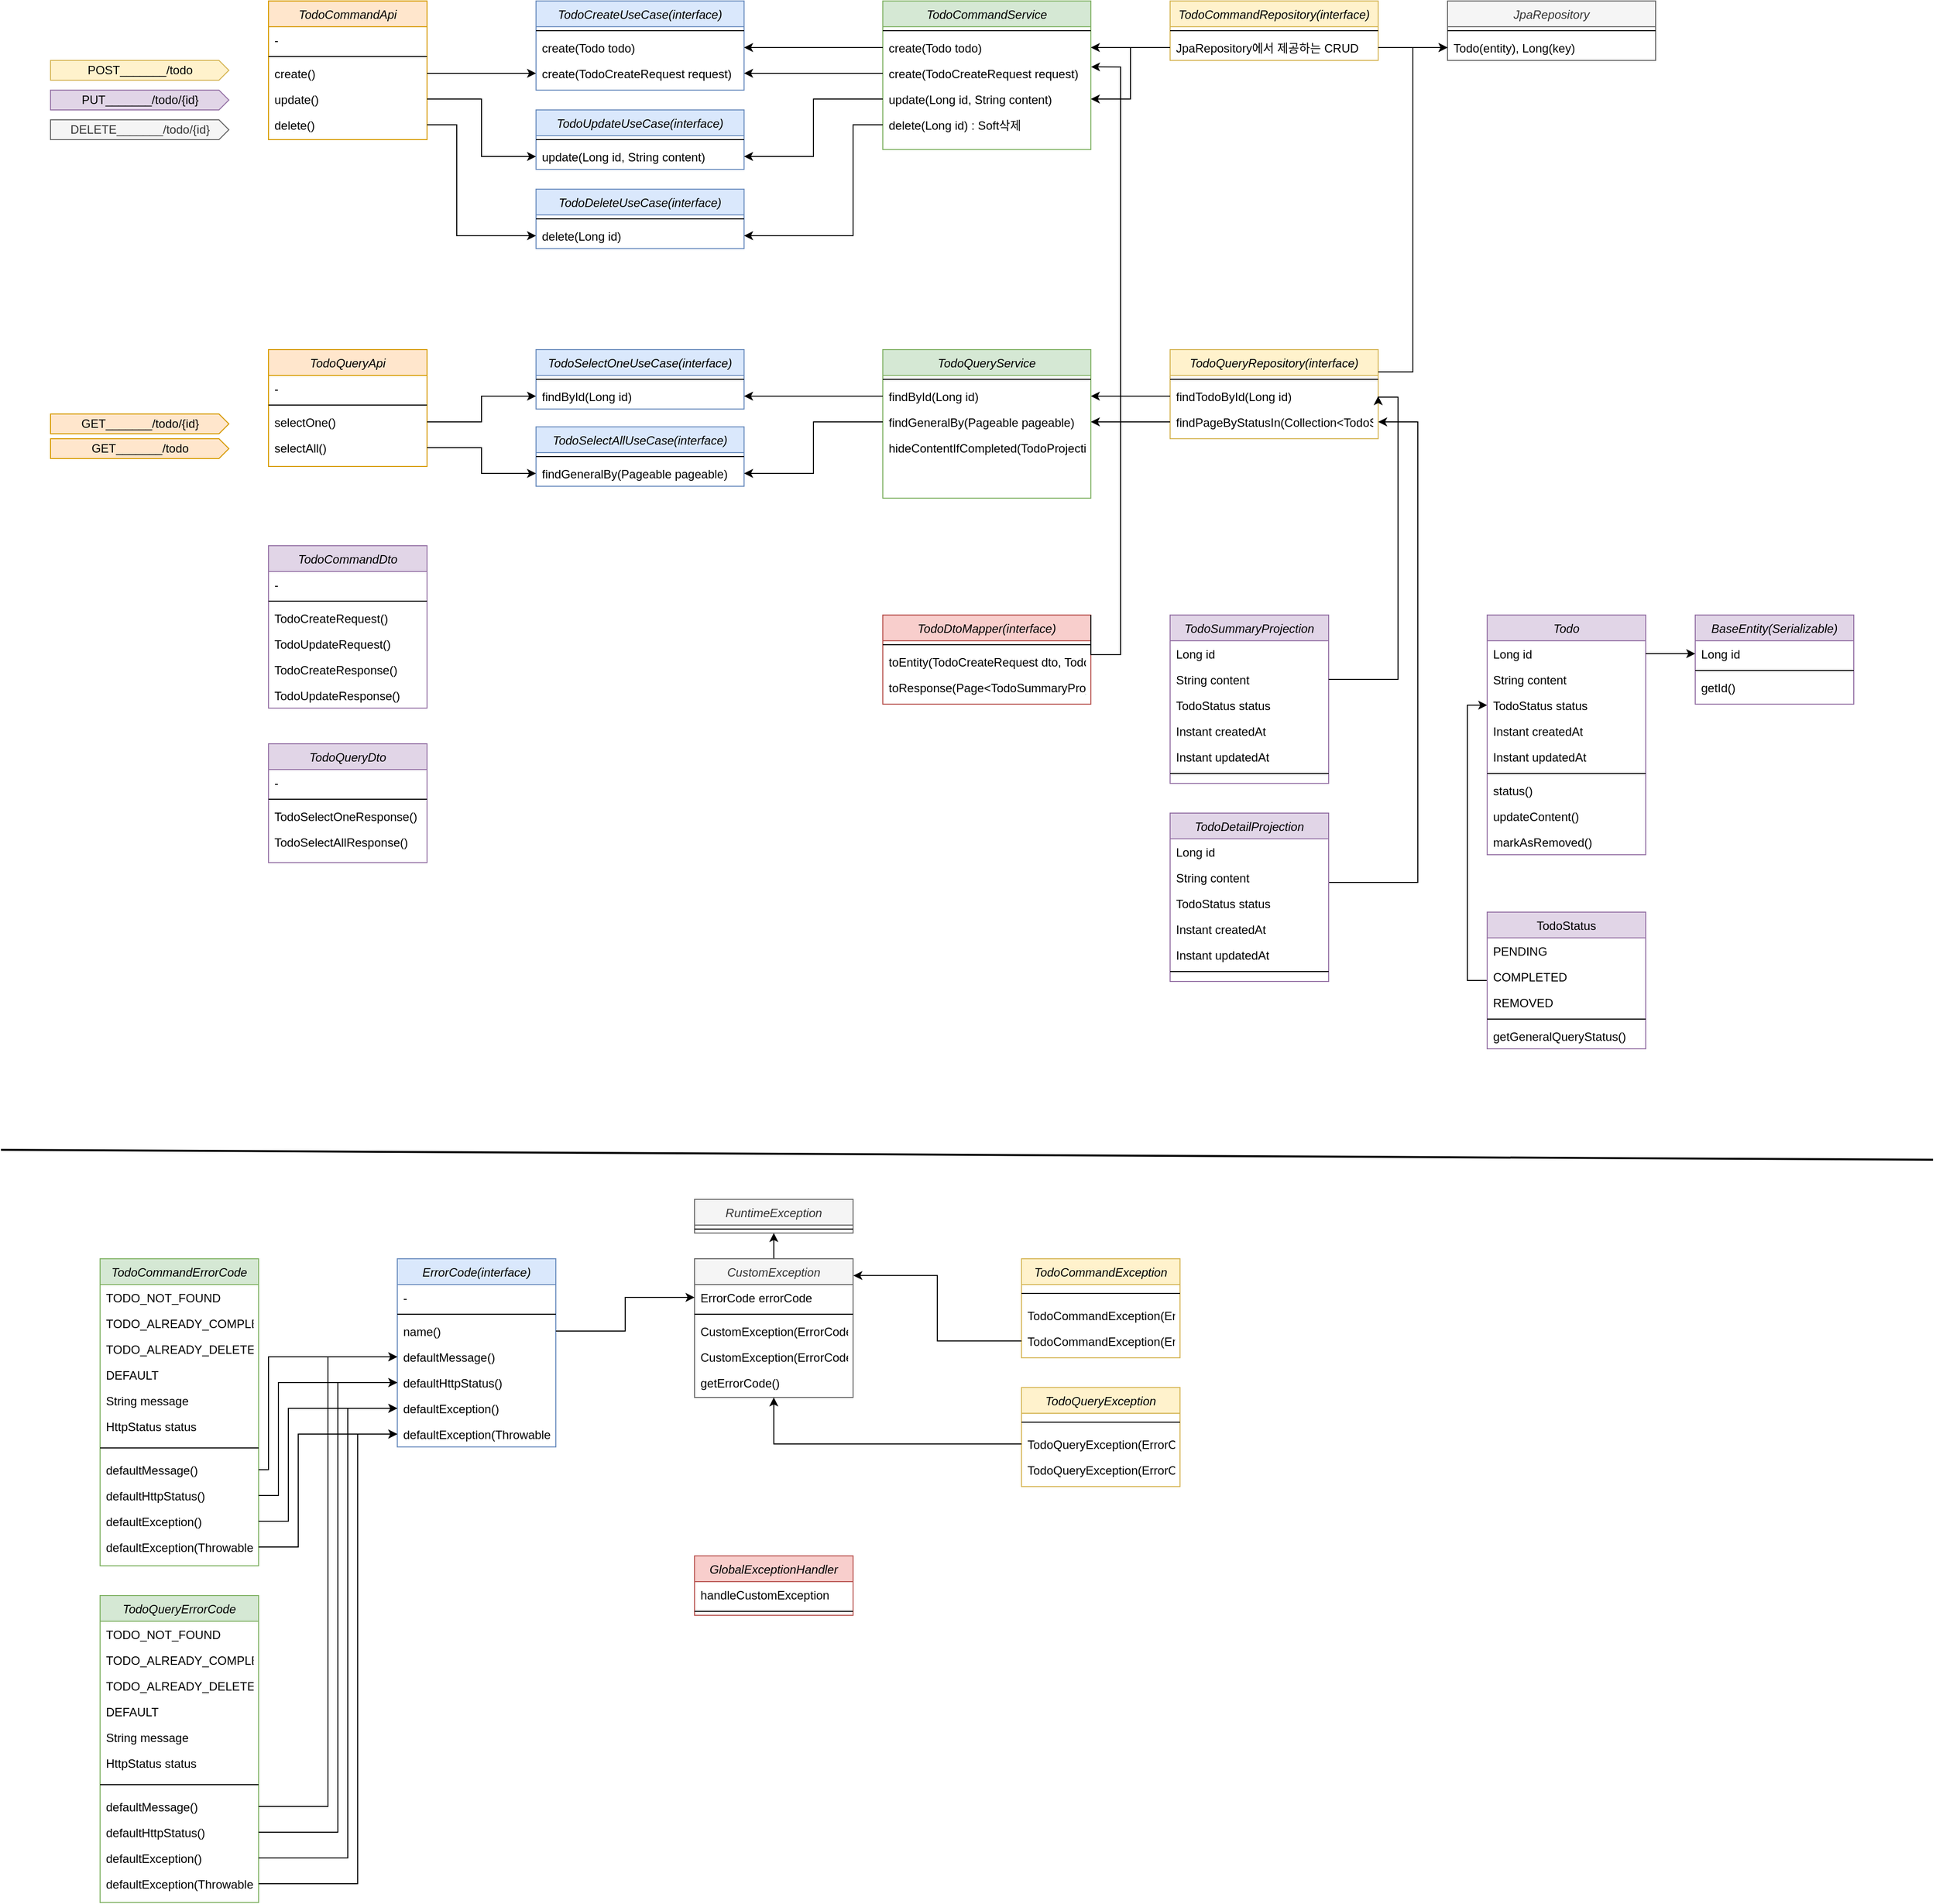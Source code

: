 <mxfile version="25.0.3">
  <diagram id="C5RBs43oDa-KdzZeNtuy" name="Page-1">
    <mxGraphModel dx="744" dy="728" grid="1" gridSize="10" guides="1" tooltips="1" connect="1" arrows="1" fold="1" page="1" pageScale="1" pageWidth="2000" pageHeight="1600" math="0" shadow="0">
      <root>
        <mxCell id="WIyWlLk6GJQsqaUBKTNV-0" />
        <mxCell id="WIyWlLk6GJQsqaUBKTNV-1" parent="WIyWlLk6GJQsqaUBKTNV-0" />
        <mxCell id="zkfFHV4jXpPFQw0GAbJ--0" value="TodoCommandApi" style="swimlane;fontStyle=2;align=center;verticalAlign=top;childLayout=stackLayout;horizontal=1;startSize=26;horizontalStack=0;resizeParent=1;resizeLast=0;collapsible=1;marginBottom=0;rounded=0;shadow=0;strokeWidth=1;fillColor=#ffe6cc;strokeColor=#d79b00;" parent="WIyWlLk6GJQsqaUBKTNV-1" vertex="1">
          <mxGeometry x="290" y="90" width="160" height="140" as="geometry">
            <mxRectangle x="230" y="140" width="160" height="26" as="alternateBounds" />
          </mxGeometry>
        </mxCell>
        <mxCell id="zkfFHV4jXpPFQw0GAbJ--1" value="-" style="text;align=left;verticalAlign=top;spacingLeft=4;spacingRight=4;overflow=hidden;rotatable=0;points=[[0,0.5],[1,0.5]];portConstraint=eastwest;" parent="zkfFHV4jXpPFQw0GAbJ--0" vertex="1">
          <mxGeometry y="26" width="160" height="26" as="geometry" />
        </mxCell>
        <mxCell id="zkfFHV4jXpPFQw0GAbJ--4" value="" style="line;html=1;strokeWidth=1;align=left;verticalAlign=middle;spacingTop=-1;spacingLeft=3;spacingRight=3;rotatable=0;labelPosition=right;points=[];portConstraint=eastwest;" parent="zkfFHV4jXpPFQw0GAbJ--0" vertex="1">
          <mxGeometry y="52" width="160" height="8" as="geometry" />
        </mxCell>
        <mxCell id="c6ednIerwkc8YQVRu9x3-2" value="create()" style="text;align=left;verticalAlign=top;spacingLeft=4;spacingRight=4;overflow=hidden;rotatable=0;points=[[0,0.5],[1,0.5]];portConstraint=eastwest;" parent="zkfFHV4jXpPFQw0GAbJ--0" vertex="1">
          <mxGeometry y="60" width="160" height="26" as="geometry" />
        </mxCell>
        <mxCell id="c6ednIerwkc8YQVRu9x3-3" value="update()" style="text;align=left;verticalAlign=top;spacingLeft=4;spacingRight=4;overflow=hidden;rotatable=0;points=[[0,0.5],[1,0.5]];portConstraint=eastwest;" parent="zkfFHV4jXpPFQw0GAbJ--0" vertex="1">
          <mxGeometry y="86" width="160" height="26" as="geometry" />
        </mxCell>
        <mxCell id="zkfFHV4jXpPFQw0GAbJ--5" value="delete()" style="text;align=left;verticalAlign=top;spacingLeft=4;spacingRight=4;overflow=hidden;rotatable=0;points=[[0,0.5],[1,0.5]];portConstraint=eastwest;" parent="zkfFHV4jXpPFQw0GAbJ--0" vertex="1">
          <mxGeometry y="112" width="160" height="26" as="geometry" />
        </mxCell>
        <mxCell id="c6ednIerwkc8YQVRu9x3-5" style="edgeStyle=orthogonalEdgeStyle;rounded=0;orthogonalLoop=1;jettySize=auto;html=1;entryX=0;entryY=0.5;entryDx=0;entryDy=0;" parent="WIyWlLk6GJQsqaUBKTNV-1" source="zkfFHV4jXpPFQw0GAbJ--6" target="PxMp96L8N_5V2HyKPg1p-4" edge="1">
          <mxGeometry relative="1" as="geometry">
            <Array as="points">
              <mxPoint x="1500" y="1079" />
              <mxPoint x="1500" y="801" />
            </Array>
          </mxGeometry>
        </mxCell>
        <mxCell id="zkfFHV4jXpPFQw0GAbJ--6" value="TodoStatus" style="swimlane;fontStyle=0;align=center;verticalAlign=top;childLayout=stackLayout;horizontal=1;startSize=26;horizontalStack=0;resizeParent=1;resizeLast=0;collapsible=1;marginBottom=0;rounded=0;shadow=0;strokeWidth=1;fillColor=#e1d5e7;strokeColor=#9673a6;" parent="WIyWlLk6GJQsqaUBKTNV-1" vertex="1">
          <mxGeometry x="1520" y="1010" width="160" height="138" as="geometry">
            <mxRectangle x="130" y="380" width="160" height="26" as="alternateBounds" />
          </mxGeometry>
        </mxCell>
        <mxCell id="zkfFHV4jXpPFQw0GAbJ--7" value="PENDING " style="text;align=left;verticalAlign=top;spacingLeft=4;spacingRight=4;overflow=hidden;rotatable=0;points=[[0,0.5],[1,0.5]];portConstraint=eastwest;" parent="zkfFHV4jXpPFQw0GAbJ--6" vertex="1">
          <mxGeometry y="26" width="160" height="26" as="geometry" />
        </mxCell>
        <mxCell id="c6ednIerwkc8YQVRu9x3-7" value="COMPLETED" style="text;align=left;verticalAlign=top;spacingLeft=4;spacingRight=4;overflow=hidden;rotatable=0;points=[[0,0.5],[1,0.5]];portConstraint=eastwest;rounded=0;shadow=0;html=0;" parent="zkfFHV4jXpPFQw0GAbJ--6" vertex="1">
          <mxGeometry y="52" width="160" height="26" as="geometry" />
        </mxCell>
        <mxCell id="zkfFHV4jXpPFQw0GAbJ--8" value="REMOVED" style="text;align=left;verticalAlign=top;spacingLeft=4;spacingRight=4;overflow=hidden;rotatable=0;points=[[0,0.5],[1,0.5]];portConstraint=eastwest;rounded=0;shadow=0;html=0;" parent="zkfFHV4jXpPFQw0GAbJ--6" vertex="1">
          <mxGeometry y="78" width="160" height="26" as="geometry" />
        </mxCell>
        <mxCell id="zkfFHV4jXpPFQw0GAbJ--9" value="" style="line;html=1;strokeWidth=1;align=left;verticalAlign=middle;spacingTop=-1;spacingLeft=3;spacingRight=3;rotatable=0;labelPosition=right;points=[];portConstraint=eastwest;" parent="zkfFHV4jXpPFQw0GAbJ--6" vertex="1">
          <mxGeometry y="104" width="160" height="8" as="geometry" />
        </mxCell>
        <mxCell id="zkfFHV4jXpPFQw0GAbJ--11" value="getGeneralQueryStatus()" style="text;align=left;verticalAlign=top;spacingLeft=4;spacingRight=4;overflow=hidden;rotatable=0;points=[[0,0.5],[1,0.5]];portConstraint=eastwest;" parent="zkfFHV4jXpPFQw0GAbJ--6" vertex="1">
          <mxGeometry y="112" width="160" height="26" as="geometry" />
        </mxCell>
        <mxCell id="PxMp96L8N_5V2HyKPg1p-1" value="Todo" style="swimlane;fontStyle=2;align=center;verticalAlign=top;childLayout=stackLayout;horizontal=1;startSize=26;horizontalStack=0;resizeParent=1;resizeLast=0;collapsible=1;marginBottom=0;rounded=0;shadow=0;strokeWidth=1;fillColor=#e1d5e7;strokeColor=#9673a6;" parent="WIyWlLk6GJQsqaUBKTNV-1" vertex="1">
          <mxGeometry x="1520" y="710" width="160" height="242" as="geometry">
            <mxRectangle x="230" y="140" width="160" height="26" as="alternateBounds" />
          </mxGeometry>
        </mxCell>
        <mxCell id="PxMp96L8N_5V2HyKPg1p-2" value="Long id" style="text;align=left;verticalAlign=top;spacingLeft=4;spacingRight=4;overflow=hidden;rotatable=0;points=[[0,0.5],[1,0.5]];portConstraint=eastwest;" parent="PxMp96L8N_5V2HyKPg1p-1" vertex="1">
          <mxGeometry y="26" width="160" height="26" as="geometry" />
        </mxCell>
        <mxCell id="PxMp96L8N_5V2HyKPg1p-3" value="String content" style="text;align=left;verticalAlign=top;spacingLeft=4;spacingRight=4;overflow=hidden;rotatable=0;points=[[0,0.5],[1,0.5]];portConstraint=eastwest;rounded=0;shadow=0;html=0;" parent="PxMp96L8N_5V2HyKPg1p-1" vertex="1">
          <mxGeometry y="52" width="160" height="26" as="geometry" />
        </mxCell>
        <mxCell id="PxMp96L8N_5V2HyKPg1p-4" value="TodoStatus status" style="text;align=left;verticalAlign=top;spacingLeft=4;spacingRight=4;overflow=hidden;rotatable=0;points=[[0,0.5],[1,0.5]];portConstraint=eastwest;rounded=0;shadow=0;html=0;" parent="PxMp96L8N_5V2HyKPg1p-1" vertex="1">
          <mxGeometry y="78" width="160" height="26" as="geometry" />
        </mxCell>
        <mxCell id="PxMp96L8N_5V2HyKPg1p-5" value="Instant createdAt" style="text;align=left;verticalAlign=top;spacingLeft=4;spacingRight=4;overflow=hidden;rotatable=0;points=[[0,0.5],[1,0.5]];portConstraint=eastwest;rounded=0;shadow=0;html=0;" parent="PxMp96L8N_5V2HyKPg1p-1" vertex="1">
          <mxGeometry y="104" width="160" height="26" as="geometry" />
        </mxCell>
        <mxCell id="PxMp96L8N_5V2HyKPg1p-6" value="Instant updatedAt" style="text;align=left;verticalAlign=top;spacingLeft=4;spacingRight=4;overflow=hidden;rotatable=0;points=[[0,0.5],[1,0.5]];portConstraint=eastwest;rounded=0;shadow=0;html=0;" parent="PxMp96L8N_5V2HyKPg1p-1" vertex="1">
          <mxGeometry y="130" width="160" height="26" as="geometry" />
        </mxCell>
        <mxCell id="PxMp96L8N_5V2HyKPg1p-7" value="" style="line;html=1;strokeWidth=1;align=left;verticalAlign=middle;spacingTop=-1;spacingLeft=3;spacingRight=3;rotatable=0;labelPosition=right;points=[];portConstraint=eastwest;" parent="PxMp96L8N_5V2HyKPg1p-1" vertex="1">
          <mxGeometry y="156" width="160" height="8" as="geometry" />
        </mxCell>
        <mxCell id="PxMp96L8N_5V2HyKPg1p-8" value="status()" style="text;align=left;verticalAlign=top;spacingLeft=4;spacingRight=4;overflow=hidden;rotatable=0;points=[[0,0.5],[1,0.5]];portConstraint=eastwest;" parent="PxMp96L8N_5V2HyKPg1p-1" vertex="1">
          <mxGeometry y="164" width="160" height="26" as="geometry" />
        </mxCell>
        <mxCell id="PxMp96L8N_5V2HyKPg1p-9" value="updateContent()" style="text;align=left;verticalAlign=top;spacingLeft=4;spacingRight=4;overflow=hidden;rotatable=0;points=[[0,0.5],[1,0.5]];portConstraint=eastwest;" parent="PxMp96L8N_5V2HyKPg1p-1" vertex="1">
          <mxGeometry y="190" width="160" height="26" as="geometry" />
        </mxCell>
        <mxCell id="PxMp96L8N_5V2HyKPg1p-10" value="markAsRemoved()" style="text;align=left;verticalAlign=top;spacingLeft=4;spacingRight=4;overflow=hidden;rotatable=0;points=[[0,0.5],[1,0.5]];portConstraint=eastwest;" parent="PxMp96L8N_5V2HyKPg1p-1" vertex="1">
          <mxGeometry y="216" width="160" height="26" as="geometry" />
        </mxCell>
        <mxCell id="PxMp96L8N_5V2HyKPg1p-11" value="TodoQueryApi" style="swimlane;fontStyle=2;align=center;verticalAlign=top;childLayout=stackLayout;horizontal=1;startSize=26;horizontalStack=0;resizeParent=1;resizeLast=0;collapsible=1;marginBottom=0;rounded=0;shadow=0;strokeWidth=1;fillColor=#ffe6cc;strokeColor=#d79b00;" parent="WIyWlLk6GJQsqaUBKTNV-1" vertex="1">
          <mxGeometry x="290" y="442" width="160" height="118" as="geometry">
            <mxRectangle x="230" y="140" width="160" height="26" as="alternateBounds" />
          </mxGeometry>
        </mxCell>
        <mxCell id="PxMp96L8N_5V2HyKPg1p-12" value="-" style="text;align=left;verticalAlign=top;spacingLeft=4;spacingRight=4;overflow=hidden;rotatable=0;points=[[0,0.5],[1,0.5]];portConstraint=eastwest;" parent="PxMp96L8N_5V2HyKPg1p-11" vertex="1">
          <mxGeometry y="26" width="160" height="26" as="geometry" />
        </mxCell>
        <mxCell id="PxMp96L8N_5V2HyKPg1p-13" value="" style="line;html=1;strokeWidth=1;align=left;verticalAlign=middle;spacingTop=-1;spacingLeft=3;spacingRight=3;rotatable=0;labelPosition=right;points=[];portConstraint=eastwest;" parent="PxMp96L8N_5V2HyKPg1p-11" vertex="1">
          <mxGeometry y="52" width="160" height="8" as="geometry" />
        </mxCell>
        <mxCell id="PxMp96L8N_5V2HyKPg1p-14" value="selectOne()" style="text;align=left;verticalAlign=top;spacingLeft=4;spacingRight=4;overflow=hidden;rotatable=0;points=[[0,0.5],[1,0.5]];portConstraint=eastwest;" parent="PxMp96L8N_5V2HyKPg1p-11" vertex="1">
          <mxGeometry y="60" width="160" height="26" as="geometry" />
        </mxCell>
        <mxCell id="PxMp96L8N_5V2HyKPg1p-15" value="selectAll()" style="text;align=left;verticalAlign=top;spacingLeft=4;spacingRight=4;overflow=hidden;rotatable=0;points=[[0,0.5],[1,0.5]];portConstraint=eastwest;" parent="PxMp96L8N_5V2HyKPg1p-11" vertex="1">
          <mxGeometry y="86" width="160" height="26" as="geometry" />
        </mxCell>
        <mxCell id="PxMp96L8N_5V2HyKPg1p-17" value="TodoCreateUseCase(interface)" style="swimlane;fontStyle=2;align=center;verticalAlign=top;childLayout=stackLayout;horizontal=1;startSize=26;horizontalStack=0;resizeParent=1;resizeLast=0;collapsible=1;marginBottom=0;rounded=0;shadow=0;strokeWidth=1;fillColor=#dae8fc;strokeColor=#6c8ebf;" parent="WIyWlLk6GJQsqaUBKTNV-1" vertex="1">
          <mxGeometry x="560" y="90" width="210" height="90" as="geometry">
            <mxRectangle x="230" y="140" width="160" height="26" as="alternateBounds" />
          </mxGeometry>
        </mxCell>
        <mxCell id="PxMp96L8N_5V2HyKPg1p-19" value="" style="line;html=1;strokeWidth=1;align=left;verticalAlign=middle;spacingTop=-1;spacingLeft=3;spacingRight=3;rotatable=0;labelPosition=right;points=[];portConstraint=eastwest;" parent="PxMp96L8N_5V2HyKPg1p-17" vertex="1">
          <mxGeometry y="26" width="210" height="8" as="geometry" />
        </mxCell>
        <mxCell id="PxMp96L8N_5V2HyKPg1p-20" value="create(Todo todo)" style="text;align=left;verticalAlign=top;spacingLeft=4;spacingRight=4;overflow=hidden;rotatable=0;points=[[0,0.5],[1,0.5]];portConstraint=eastwest;" parent="PxMp96L8N_5V2HyKPg1p-17" vertex="1">
          <mxGeometry y="34" width="210" height="26" as="geometry" />
        </mxCell>
        <mxCell id="PxMp96L8N_5V2HyKPg1p-25" value="create(TodoCreateRequest request)" style="text;align=left;verticalAlign=top;spacingLeft=4;spacingRight=4;overflow=hidden;rotatable=0;points=[[0,0.5],[1,0.5]];portConstraint=eastwest;" parent="PxMp96L8N_5V2HyKPg1p-17" vertex="1">
          <mxGeometry y="60" width="210" height="26" as="geometry" />
        </mxCell>
        <mxCell id="PxMp96L8N_5V2HyKPg1p-26" value="TodoDeleteUseCase(interface)" style="swimlane;fontStyle=2;align=center;verticalAlign=top;childLayout=stackLayout;horizontal=1;startSize=26;horizontalStack=0;resizeParent=1;resizeLast=0;collapsible=1;marginBottom=0;rounded=0;shadow=0;strokeWidth=1;fillColor=#dae8fc;strokeColor=#6c8ebf;" parent="WIyWlLk6GJQsqaUBKTNV-1" vertex="1">
          <mxGeometry x="560" y="280" width="210" height="60" as="geometry">
            <mxRectangle x="230" y="140" width="160" height="26" as="alternateBounds" />
          </mxGeometry>
        </mxCell>
        <mxCell id="PxMp96L8N_5V2HyKPg1p-27" value="" style="line;html=1;strokeWidth=1;align=left;verticalAlign=middle;spacingTop=-1;spacingLeft=3;spacingRight=3;rotatable=0;labelPosition=right;points=[];portConstraint=eastwest;" parent="PxMp96L8N_5V2HyKPg1p-26" vertex="1">
          <mxGeometry y="26" width="210" height="8" as="geometry" />
        </mxCell>
        <mxCell id="PxMp96L8N_5V2HyKPg1p-28" value="delete(Long id)" style="text;align=left;verticalAlign=top;spacingLeft=4;spacingRight=4;overflow=hidden;rotatable=0;points=[[0,0.5],[1,0.5]];portConstraint=eastwest;" parent="PxMp96L8N_5V2HyKPg1p-26" vertex="1">
          <mxGeometry y="34" width="210" height="26" as="geometry" />
        </mxCell>
        <mxCell id="PxMp96L8N_5V2HyKPg1p-30" value="TodoUpdateUseCase(interface)" style="swimlane;fontStyle=2;align=center;verticalAlign=top;childLayout=stackLayout;horizontal=1;startSize=26;horizontalStack=0;resizeParent=1;resizeLast=0;collapsible=1;marginBottom=0;rounded=0;shadow=0;strokeWidth=1;fillColor=#dae8fc;strokeColor=#6c8ebf;" parent="WIyWlLk6GJQsqaUBKTNV-1" vertex="1">
          <mxGeometry x="560" y="200" width="210" height="60" as="geometry">
            <mxRectangle x="230" y="140" width="160" height="26" as="alternateBounds" />
          </mxGeometry>
        </mxCell>
        <mxCell id="PxMp96L8N_5V2HyKPg1p-31" value="" style="line;html=1;strokeWidth=1;align=left;verticalAlign=middle;spacingTop=-1;spacingLeft=3;spacingRight=3;rotatable=0;labelPosition=right;points=[];portConstraint=eastwest;" parent="PxMp96L8N_5V2HyKPg1p-30" vertex="1">
          <mxGeometry y="26" width="210" height="8" as="geometry" />
        </mxCell>
        <mxCell id="PxMp96L8N_5V2HyKPg1p-32" value="update(Long id, String content)" style="text;align=left;verticalAlign=top;spacingLeft=4;spacingRight=4;overflow=hidden;rotatable=0;points=[[0,0.5],[1,0.5]];portConstraint=eastwest;" parent="PxMp96L8N_5V2HyKPg1p-30" vertex="1">
          <mxGeometry y="34" width="210" height="26" as="geometry" />
        </mxCell>
        <mxCell id="PxMp96L8N_5V2HyKPg1p-33" value="TodoSelectAllUseCase(interface)" style="swimlane;fontStyle=2;align=center;verticalAlign=top;childLayout=stackLayout;horizontal=1;startSize=26;horizontalStack=0;resizeParent=1;resizeLast=0;collapsible=1;marginBottom=0;rounded=0;shadow=0;strokeWidth=1;fillColor=#dae8fc;strokeColor=#6c8ebf;" parent="WIyWlLk6GJQsqaUBKTNV-1" vertex="1">
          <mxGeometry x="560" y="520" width="210" height="60" as="geometry">
            <mxRectangle x="230" y="140" width="160" height="26" as="alternateBounds" />
          </mxGeometry>
        </mxCell>
        <mxCell id="PxMp96L8N_5V2HyKPg1p-34" value="" style="line;html=1;strokeWidth=1;align=left;verticalAlign=middle;spacingTop=-1;spacingLeft=3;spacingRight=3;rotatable=0;labelPosition=right;points=[];portConstraint=eastwest;" parent="PxMp96L8N_5V2HyKPg1p-33" vertex="1">
          <mxGeometry y="26" width="210" height="8" as="geometry" />
        </mxCell>
        <mxCell id="PxMp96L8N_5V2HyKPg1p-35" value="findGeneralBy(Pageable pageable)" style="text;align=left;verticalAlign=top;spacingLeft=4;spacingRight=4;overflow=hidden;rotatable=0;points=[[0,0.5],[1,0.5]];portConstraint=eastwest;" parent="PxMp96L8N_5V2HyKPg1p-33" vertex="1">
          <mxGeometry y="34" width="210" height="26" as="geometry" />
        </mxCell>
        <mxCell id="PxMp96L8N_5V2HyKPg1p-38" value="TodoSelectOneUseCase(interface)" style="swimlane;fontStyle=2;align=center;verticalAlign=top;childLayout=stackLayout;horizontal=1;startSize=26;horizontalStack=0;resizeParent=1;resizeLast=0;collapsible=1;marginBottom=0;rounded=0;shadow=0;strokeWidth=1;fillColor=#dae8fc;strokeColor=#6c8ebf;" parent="WIyWlLk6GJQsqaUBKTNV-1" vertex="1">
          <mxGeometry x="560" y="442" width="210" height="60" as="geometry">
            <mxRectangle x="230" y="140" width="160" height="26" as="alternateBounds" />
          </mxGeometry>
        </mxCell>
        <mxCell id="PxMp96L8N_5V2HyKPg1p-39" value="" style="line;html=1;strokeWidth=1;align=left;verticalAlign=middle;spacingTop=-1;spacingLeft=3;spacingRight=3;rotatable=0;labelPosition=right;points=[];portConstraint=eastwest;" parent="PxMp96L8N_5V2HyKPg1p-38" vertex="1">
          <mxGeometry y="26" width="210" height="8" as="geometry" />
        </mxCell>
        <mxCell id="PxMp96L8N_5V2HyKPg1p-40" value="findById(Long id)" style="text;align=left;verticalAlign=top;spacingLeft=4;spacingRight=4;overflow=hidden;rotatable=0;points=[[0,0.5],[1,0.5]];portConstraint=eastwest;" parent="PxMp96L8N_5V2HyKPg1p-38" vertex="1">
          <mxGeometry y="34" width="210" height="26" as="geometry" />
        </mxCell>
        <mxCell id="PxMp96L8N_5V2HyKPg1p-48" value="" style="edgeStyle=orthogonalEdgeStyle;rounded=0;orthogonalLoop=1;jettySize=auto;html=1;" parent="WIyWlLk6GJQsqaUBKTNV-1" source="c6ednIerwkc8YQVRu9x3-2" target="PxMp96L8N_5V2HyKPg1p-25" edge="1">
          <mxGeometry relative="1" as="geometry" />
        </mxCell>
        <mxCell id="PxMp96L8N_5V2HyKPg1p-49" style="edgeStyle=orthogonalEdgeStyle;rounded=0;orthogonalLoop=1;jettySize=auto;html=1;entryX=0;entryY=0.5;entryDx=0;entryDy=0;" parent="WIyWlLk6GJQsqaUBKTNV-1" source="c6ednIerwkc8YQVRu9x3-3" target="PxMp96L8N_5V2HyKPg1p-32" edge="1">
          <mxGeometry relative="1" as="geometry" />
        </mxCell>
        <mxCell id="PxMp96L8N_5V2HyKPg1p-50" style="edgeStyle=orthogonalEdgeStyle;rounded=0;orthogonalLoop=1;jettySize=auto;html=1;" parent="WIyWlLk6GJQsqaUBKTNV-1" source="zkfFHV4jXpPFQw0GAbJ--5" target="PxMp96L8N_5V2HyKPg1p-28" edge="1">
          <mxGeometry relative="1" as="geometry">
            <Array as="points">
              <mxPoint x="480" y="215" />
              <mxPoint x="480" y="327" />
            </Array>
          </mxGeometry>
        </mxCell>
        <mxCell id="PxMp96L8N_5V2HyKPg1p-51" style="edgeStyle=orthogonalEdgeStyle;rounded=0;orthogonalLoop=1;jettySize=auto;html=1;" parent="WIyWlLk6GJQsqaUBKTNV-1" source="PxMp96L8N_5V2HyKPg1p-14" target="PxMp96L8N_5V2HyKPg1p-40" edge="1">
          <mxGeometry relative="1" as="geometry" />
        </mxCell>
        <mxCell id="PxMp96L8N_5V2HyKPg1p-52" style="edgeStyle=orthogonalEdgeStyle;rounded=0;orthogonalLoop=1;jettySize=auto;html=1;" parent="WIyWlLk6GJQsqaUBKTNV-1" source="PxMp96L8N_5V2HyKPg1p-15" target="PxMp96L8N_5V2HyKPg1p-35" edge="1">
          <mxGeometry relative="1" as="geometry" />
        </mxCell>
        <mxCell id="PxMp96L8N_5V2HyKPg1p-53" value="TodoCommandService" style="swimlane;fontStyle=2;align=center;verticalAlign=top;childLayout=stackLayout;horizontal=1;startSize=26;horizontalStack=0;resizeParent=1;resizeLast=0;collapsible=1;marginBottom=0;rounded=0;shadow=0;strokeWidth=1;fillColor=#d5e8d4;strokeColor=#82b366;" parent="WIyWlLk6GJQsqaUBKTNV-1" vertex="1">
          <mxGeometry x="910" y="90" width="210" height="150" as="geometry">
            <mxRectangle x="230" y="140" width="160" height="26" as="alternateBounds" />
          </mxGeometry>
        </mxCell>
        <mxCell id="PxMp96L8N_5V2HyKPg1p-54" value="" style="line;html=1;strokeWidth=1;align=left;verticalAlign=middle;spacingTop=-1;spacingLeft=3;spacingRight=3;rotatable=0;labelPosition=right;points=[];portConstraint=eastwest;" parent="PxMp96L8N_5V2HyKPg1p-53" vertex="1">
          <mxGeometry y="26" width="210" height="8" as="geometry" />
        </mxCell>
        <mxCell id="PxMp96L8N_5V2HyKPg1p-55" value="create(Todo todo)" style="text;align=left;verticalAlign=top;spacingLeft=4;spacingRight=4;overflow=hidden;rotatable=0;points=[[0,0.5],[1,0.5]];portConstraint=eastwest;" parent="PxMp96L8N_5V2HyKPg1p-53" vertex="1">
          <mxGeometry y="34" width="210" height="26" as="geometry" />
        </mxCell>
        <mxCell id="PxMp96L8N_5V2HyKPg1p-56" value="create(TodoCreateRequest request)" style="text;align=left;verticalAlign=top;spacingLeft=4;spacingRight=4;overflow=hidden;rotatable=0;points=[[0,0.5],[1,0.5]];portConstraint=eastwest;" parent="PxMp96L8N_5V2HyKPg1p-53" vertex="1">
          <mxGeometry y="60" width="210" height="26" as="geometry" />
        </mxCell>
        <mxCell id="PxMp96L8N_5V2HyKPg1p-57" value="update(Long id, String content)" style="text;align=left;verticalAlign=top;spacingLeft=4;spacingRight=4;overflow=hidden;rotatable=0;points=[[0,0.5],[1,0.5]];portConstraint=eastwest;" parent="PxMp96L8N_5V2HyKPg1p-53" vertex="1">
          <mxGeometry y="86" width="210" height="26" as="geometry" />
        </mxCell>
        <mxCell id="PxMp96L8N_5V2HyKPg1p-58" value="delete(Long id) : Soft삭제" style="text;align=left;verticalAlign=top;spacingLeft=4;spacingRight=4;overflow=hidden;rotatable=0;points=[[0,0.5],[1,0.5]];portConstraint=eastwest;" parent="PxMp96L8N_5V2HyKPg1p-53" vertex="1">
          <mxGeometry y="112" width="210" height="26" as="geometry" />
        </mxCell>
        <mxCell id="PxMp96L8N_5V2HyKPg1p-59" value="TodoQueryService" style="swimlane;fontStyle=2;align=center;verticalAlign=top;childLayout=stackLayout;horizontal=1;startSize=26;horizontalStack=0;resizeParent=1;resizeLast=0;collapsible=1;marginBottom=0;rounded=0;shadow=0;strokeWidth=1;fillColor=#d5e8d4;strokeColor=#82b366;" parent="WIyWlLk6GJQsqaUBKTNV-1" vertex="1">
          <mxGeometry x="910" y="442" width="210" height="150" as="geometry">
            <mxRectangle x="230" y="140" width="160" height="26" as="alternateBounds" />
          </mxGeometry>
        </mxCell>
        <mxCell id="PxMp96L8N_5V2HyKPg1p-60" value="" style="line;html=1;strokeWidth=1;align=left;verticalAlign=middle;spacingTop=-1;spacingLeft=3;spacingRight=3;rotatable=0;labelPosition=right;points=[];portConstraint=eastwest;" parent="PxMp96L8N_5V2HyKPg1p-59" vertex="1">
          <mxGeometry y="26" width="210" height="8" as="geometry" />
        </mxCell>
        <mxCell id="PxMp96L8N_5V2HyKPg1p-61" value="findById(Long id)" style="text;align=left;verticalAlign=top;spacingLeft=4;spacingRight=4;overflow=hidden;rotatable=0;points=[[0,0.5],[1,0.5]];portConstraint=eastwest;" parent="PxMp96L8N_5V2HyKPg1p-59" vertex="1">
          <mxGeometry y="34" width="210" height="26" as="geometry" />
        </mxCell>
        <mxCell id="PxMp96L8N_5V2HyKPg1p-62" value="findGeneralBy(Pageable pageable)" style="text;align=left;verticalAlign=top;spacingLeft=4;spacingRight=4;overflow=hidden;rotatable=0;points=[[0,0.5],[1,0.5]];portConstraint=eastwest;" parent="PxMp96L8N_5V2HyKPg1p-59" vertex="1">
          <mxGeometry y="60" width="210" height="26" as="geometry" />
        </mxCell>
        <mxCell id="PxMp96L8N_5V2HyKPg1p-63" value="hideContentIfCompleted(TodoProjection.TodoSummaryProjection todo)" style="text;align=left;verticalAlign=top;spacingLeft=4;spacingRight=4;overflow=hidden;rotatable=0;points=[[0,0.5],[1,0.5]];portConstraint=eastwest;" parent="PxMp96L8N_5V2HyKPg1p-59" vertex="1">
          <mxGeometry y="86" width="210" height="26" as="geometry" />
        </mxCell>
        <mxCell id="PxMp96L8N_5V2HyKPg1p-65" style="edgeStyle=orthogonalEdgeStyle;rounded=0;orthogonalLoop=1;jettySize=auto;html=1;entryX=1;entryY=0.5;entryDx=0;entryDy=0;" parent="WIyWlLk6GJQsqaUBKTNV-1" source="PxMp96L8N_5V2HyKPg1p-55" target="PxMp96L8N_5V2HyKPg1p-20" edge="1">
          <mxGeometry relative="1" as="geometry" />
        </mxCell>
        <mxCell id="PxMp96L8N_5V2HyKPg1p-66" style="edgeStyle=orthogonalEdgeStyle;rounded=0;orthogonalLoop=1;jettySize=auto;html=1;" parent="WIyWlLk6GJQsqaUBKTNV-1" source="PxMp96L8N_5V2HyKPg1p-56" target="PxMp96L8N_5V2HyKPg1p-25" edge="1">
          <mxGeometry relative="1" as="geometry" />
        </mxCell>
        <mxCell id="PxMp96L8N_5V2HyKPg1p-67" style="edgeStyle=orthogonalEdgeStyle;rounded=0;orthogonalLoop=1;jettySize=auto;html=1;entryX=1;entryY=0.5;entryDx=0;entryDy=0;" parent="WIyWlLk6GJQsqaUBKTNV-1" source="PxMp96L8N_5V2HyKPg1p-57" target="PxMp96L8N_5V2HyKPg1p-32" edge="1">
          <mxGeometry relative="1" as="geometry" />
        </mxCell>
        <mxCell id="PxMp96L8N_5V2HyKPg1p-68" style="edgeStyle=orthogonalEdgeStyle;rounded=0;orthogonalLoop=1;jettySize=auto;html=1;entryX=1;entryY=0.5;entryDx=0;entryDy=0;" parent="WIyWlLk6GJQsqaUBKTNV-1" source="PxMp96L8N_5V2HyKPg1p-58" target="PxMp96L8N_5V2HyKPg1p-28" edge="1">
          <mxGeometry relative="1" as="geometry">
            <Array as="points">
              <mxPoint x="880" y="215" />
              <mxPoint x="880" y="327" />
            </Array>
          </mxGeometry>
        </mxCell>
        <mxCell id="PxMp96L8N_5V2HyKPg1p-69" style="edgeStyle=orthogonalEdgeStyle;rounded=0;orthogonalLoop=1;jettySize=auto;html=1;entryX=1;entryY=0.5;entryDx=0;entryDy=0;" parent="WIyWlLk6GJQsqaUBKTNV-1" source="PxMp96L8N_5V2HyKPg1p-61" target="PxMp96L8N_5V2HyKPg1p-40" edge="1">
          <mxGeometry relative="1" as="geometry" />
        </mxCell>
        <mxCell id="PxMp96L8N_5V2HyKPg1p-70" style="edgeStyle=orthogonalEdgeStyle;rounded=0;orthogonalLoop=1;jettySize=auto;html=1;entryX=1;entryY=0.5;entryDx=0;entryDy=0;" parent="WIyWlLk6GJQsqaUBKTNV-1" source="PxMp96L8N_5V2HyKPg1p-62" target="PxMp96L8N_5V2HyKPg1p-35" edge="1">
          <mxGeometry relative="1" as="geometry" />
        </mxCell>
        <mxCell id="PxMp96L8N_5V2HyKPg1p-71" value="TodoCommandRepository(interface)" style="swimlane;fontStyle=2;align=center;verticalAlign=top;childLayout=stackLayout;horizontal=1;startSize=26;horizontalStack=0;resizeParent=1;resizeLast=0;collapsible=1;marginBottom=0;rounded=0;shadow=0;strokeWidth=1;fillColor=#fff2cc;strokeColor=#d6b656;" parent="WIyWlLk6GJQsqaUBKTNV-1" vertex="1">
          <mxGeometry x="1200" y="90" width="210" height="60" as="geometry">
            <mxRectangle x="230" y="140" width="160" height="26" as="alternateBounds" />
          </mxGeometry>
        </mxCell>
        <mxCell id="PxMp96L8N_5V2HyKPg1p-72" value="" style="line;html=1;strokeWidth=1;align=left;verticalAlign=middle;spacingTop=-1;spacingLeft=3;spacingRight=3;rotatable=0;labelPosition=right;points=[];portConstraint=eastwest;" parent="PxMp96L8N_5V2HyKPg1p-71" vertex="1">
          <mxGeometry y="26" width="210" height="8" as="geometry" />
        </mxCell>
        <mxCell id="PxMp96L8N_5V2HyKPg1p-76" value="JpaRepository에서 제공하는 CRUD" style="text;align=left;verticalAlign=top;spacingLeft=4;spacingRight=4;overflow=hidden;rotatable=0;points=[[0,0.5],[1,0.5]];portConstraint=eastwest;" parent="PxMp96L8N_5V2HyKPg1p-71" vertex="1">
          <mxGeometry y="34" width="210" height="26" as="geometry" />
        </mxCell>
        <mxCell id="PxMp96L8N_5V2HyKPg1p-77" value="JpaRepository" style="swimlane;fontStyle=2;align=center;verticalAlign=top;childLayout=stackLayout;horizontal=1;startSize=26;horizontalStack=0;resizeParent=1;resizeLast=0;collapsible=1;marginBottom=0;rounded=0;shadow=0;strokeWidth=1;fillColor=#f5f5f5;fontColor=#333333;strokeColor=#666666;" parent="WIyWlLk6GJQsqaUBKTNV-1" vertex="1">
          <mxGeometry x="1480" y="90" width="210" height="60" as="geometry">
            <mxRectangle x="230" y="140" width="160" height="26" as="alternateBounds" />
          </mxGeometry>
        </mxCell>
        <mxCell id="PxMp96L8N_5V2HyKPg1p-78" value="" style="line;html=1;strokeWidth=1;align=left;verticalAlign=middle;spacingTop=-1;spacingLeft=3;spacingRight=3;rotatable=0;labelPosition=right;points=[];portConstraint=eastwest;" parent="PxMp96L8N_5V2HyKPg1p-77" vertex="1">
          <mxGeometry y="26" width="210" height="8" as="geometry" />
        </mxCell>
        <mxCell id="PxMp96L8N_5V2HyKPg1p-79" value="Todo(entity), Long(key)" style="text;align=left;verticalAlign=top;spacingLeft=4;spacingRight=4;overflow=hidden;rotatable=0;points=[[0,0.5],[1,0.5]];portConstraint=eastwest;" parent="PxMp96L8N_5V2HyKPg1p-77" vertex="1">
          <mxGeometry y="34" width="210" height="26" as="geometry" />
        </mxCell>
        <mxCell id="PxMp96L8N_5V2HyKPg1p-81" style="edgeStyle=orthogonalEdgeStyle;rounded=0;orthogonalLoop=1;jettySize=auto;html=1;" parent="WIyWlLk6GJQsqaUBKTNV-1" source="PxMp96L8N_5V2HyKPg1p-76" target="PxMp96L8N_5V2HyKPg1p-55" edge="1">
          <mxGeometry relative="1" as="geometry" />
        </mxCell>
        <mxCell id="PxMp96L8N_5V2HyKPg1p-82" style="edgeStyle=orthogonalEdgeStyle;rounded=0;orthogonalLoop=1;jettySize=auto;html=1;" parent="WIyWlLk6GJQsqaUBKTNV-1" source="PxMp96L8N_5V2HyKPg1p-76" target="PxMp96L8N_5V2HyKPg1p-57" edge="1">
          <mxGeometry relative="1" as="geometry" />
        </mxCell>
        <mxCell id="PxMp96L8N_5V2HyKPg1p-83" value="TodoQueryRepository(interface)" style="swimlane;fontStyle=2;align=center;verticalAlign=top;childLayout=stackLayout;horizontal=1;startSize=26;horizontalStack=0;resizeParent=1;resizeLast=0;collapsible=1;marginBottom=0;rounded=0;shadow=0;strokeWidth=1;fillColor=#fff2cc;strokeColor=#d6b656;" parent="WIyWlLk6GJQsqaUBKTNV-1" vertex="1">
          <mxGeometry x="1200" y="442" width="210" height="90" as="geometry">
            <mxRectangle x="230" y="140" width="160" height="26" as="alternateBounds" />
          </mxGeometry>
        </mxCell>
        <mxCell id="PxMp96L8N_5V2HyKPg1p-84" value="" style="line;html=1;strokeWidth=1;align=left;verticalAlign=middle;spacingTop=-1;spacingLeft=3;spacingRight=3;rotatable=0;labelPosition=right;points=[];portConstraint=eastwest;" parent="PxMp96L8N_5V2HyKPg1p-83" vertex="1">
          <mxGeometry y="26" width="210" height="8" as="geometry" />
        </mxCell>
        <mxCell id="PxMp96L8N_5V2HyKPg1p-85" value="findTodoById(Long id)" style="text;align=left;verticalAlign=top;spacingLeft=4;spacingRight=4;overflow=hidden;rotatable=0;points=[[0,0.5],[1,0.5]];portConstraint=eastwest;" parent="PxMp96L8N_5V2HyKPg1p-83" vertex="1">
          <mxGeometry y="34" width="210" height="26" as="geometry" />
        </mxCell>
        <mxCell id="PxMp96L8N_5V2HyKPg1p-86" value="findPageByStatusIn(Collection&lt;TodoStatus&gt; status, Pageable pageable)" style="text;align=left;verticalAlign=top;spacingLeft=4;spacingRight=4;overflow=hidden;rotatable=0;points=[[0,0.5],[1,0.5]];portConstraint=eastwest;" parent="PxMp96L8N_5V2HyKPg1p-83" vertex="1">
          <mxGeometry y="60" width="210" height="26" as="geometry" />
        </mxCell>
        <mxCell id="PxMp96L8N_5V2HyKPg1p-88" style="edgeStyle=orthogonalEdgeStyle;rounded=0;orthogonalLoop=1;jettySize=auto;html=1;entryX=0;entryY=0.5;entryDx=0;entryDy=0;" parent="WIyWlLk6GJQsqaUBKTNV-1" source="PxMp96L8N_5V2HyKPg1p-76" target="PxMp96L8N_5V2HyKPg1p-79" edge="1">
          <mxGeometry relative="1" as="geometry" />
        </mxCell>
        <mxCell id="PxMp96L8N_5V2HyKPg1p-91" style="edgeStyle=orthogonalEdgeStyle;rounded=0;orthogonalLoop=1;jettySize=auto;html=1;entryX=0;entryY=0.5;entryDx=0;entryDy=0;exitX=1;exitY=0.25;exitDx=0;exitDy=0;" parent="WIyWlLk6GJQsqaUBKTNV-1" source="PxMp96L8N_5V2HyKPg1p-83" target="PxMp96L8N_5V2HyKPg1p-79" edge="1">
          <mxGeometry relative="1" as="geometry" />
        </mxCell>
        <mxCell id="PxMp96L8N_5V2HyKPg1p-92" style="edgeStyle=orthogonalEdgeStyle;rounded=0;orthogonalLoop=1;jettySize=auto;html=1;entryX=1;entryY=0.5;entryDx=0;entryDy=0;" parent="WIyWlLk6GJQsqaUBKTNV-1" source="PxMp96L8N_5V2HyKPg1p-85" target="PxMp96L8N_5V2HyKPg1p-61" edge="1">
          <mxGeometry relative="1" as="geometry" />
        </mxCell>
        <mxCell id="PxMp96L8N_5V2HyKPg1p-93" style="edgeStyle=orthogonalEdgeStyle;rounded=0;orthogonalLoop=1;jettySize=auto;html=1;entryX=1;entryY=0.5;entryDx=0;entryDy=0;" parent="WIyWlLk6GJQsqaUBKTNV-1" source="PxMp96L8N_5V2HyKPg1p-86" target="PxMp96L8N_5V2HyKPg1p-62" edge="1">
          <mxGeometry relative="1" as="geometry" />
        </mxCell>
        <mxCell id="PxMp96L8N_5V2HyKPg1p-104" value="TodoSummaryProjection" style="swimlane;fontStyle=2;align=center;verticalAlign=top;childLayout=stackLayout;horizontal=1;startSize=26;horizontalStack=0;resizeParent=1;resizeLast=0;collapsible=1;marginBottom=0;rounded=0;shadow=0;strokeWidth=1;fillColor=#e1d5e7;strokeColor=#9673a6;" parent="WIyWlLk6GJQsqaUBKTNV-1" vertex="1">
          <mxGeometry x="1200" y="710" width="160" height="170" as="geometry">
            <mxRectangle x="230" y="140" width="160" height="26" as="alternateBounds" />
          </mxGeometry>
        </mxCell>
        <mxCell id="PxMp96L8N_5V2HyKPg1p-105" value="Long id" style="text;align=left;verticalAlign=top;spacingLeft=4;spacingRight=4;overflow=hidden;rotatable=0;points=[[0,0.5],[1,0.5]];portConstraint=eastwest;" parent="PxMp96L8N_5V2HyKPg1p-104" vertex="1">
          <mxGeometry y="26" width="160" height="26" as="geometry" />
        </mxCell>
        <mxCell id="PxMp96L8N_5V2HyKPg1p-106" value="String content" style="text;align=left;verticalAlign=top;spacingLeft=4;spacingRight=4;overflow=hidden;rotatable=0;points=[[0,0.5],[1,0.5]];portConstraint=eastwest;rounded=0;shadow=0;html=0;" parent="PxMp96L8N_5V2HyKPg1p-104" vertex="1">
          <mxGeometry y="52" width="160" height="26" as="geometry" />
        </mxCell>
        <mxCell id="PxMp96L8N_5V2HyKPg1p-107" value="TodoStatus status" style="text;align=left;verticalAlign=top;spacingLeft=4;spacingRight=4;overflow=hidden;rotatable=0;points=[[0,0.5],[1,0.5]];portConstraint=eastwest;rounded=0;shadow=0;html=0;" parent="PxMp96L8N_5V2HyKPg1p-104" vertex="1">
          <mxGeometry y="78" width="160" height="26" as="geometry" />
        </mxCell>
        <mxCell id="PxMp96L8N_5V2HyKPg1p-108" value="Instant createdAt" style="text;align=left;verticalAlign=top;spacingLeft=4;spacingRight=4;overflow=hidden;rotatable=0;points=[[0,0.5],[1,0.5]];portConstraint=eastwest;rounded=0;shadow=0;html=0;" parent="PxMp96L8N_5V2HyKPg1p-104" vertex="1">
          <mxGeometry y="104" width="160" height="26" as="geometry" />
        </mxCell>
        <mxCell id="PxMp96L8N_5V2HyKPg1p-109" value="Instant updatedAt" style="text;align=left;verticalAlign=top;spacingLeft=4;spacingRight=4;overflow=hidden;rotatable=0;points=[[0,0.5],[1,0.5]];portConstraint=eastwest;rounded=0;shadow=0;html=0;" parent="PxMp96L8N_5V2HyKPg1p-104" vertex="1">
          <mxGeometry y="130" width="160" height="26" as="geometry" />
        </mxCell>
        <mxCell id="PxMp96L8N_5V2HyKPg1p-110" value="" style="line;html=1;strokeWidth=1;align=left;verticalAlign=middle;spacingTop=-1;spacingLeft=3;spacingRight=3;rotatable=0;labelPosition=right;points=[];portConstraint=eastwest;" parent="PxMp96L8N_5V2HyKPg1p-104" vertex="1">
          <mxGeometry y="156" width="160" height="8" as="geometry" />
        </mxCell>
        <mxCell id="PxMp96L8N_5V2HyKPg1p-131" style="edgeStyle=orthogonalEdgeStyle;rounded=0;orthogonalLoop=1;jettySize=auto;html=1;exitX=1;exitY=0;exitDx=0;exitDy=0;entryX=1;entryY=0.5;entryDx=0;entryDy=0;" parent="WIyWlLk6GJQsqaUBKTNV-1" source="PxMp96L8N_5V2HyKPg1p-114" target="PxMp96L8N_5V2HyKPg1p-86" edge="1">
          <mxGeometry relative="1" as="geometry">
            <Array as="points">
              <mxPoint x="1360" y="980" />
              <mxPoint x="1450" y="980" />
              <mxPoint x="1450" y="515" />
            </Array>
          </mxGeometry>
        </mxCell>
        <mxCell id="PxMp96L8N_5V2HyKPg1p-114" value="TodoDetailProjection" style="swimlane;fontStyle=2;align=center;verticalAlign=top;childLayout=stackLayout;horizontal=1;startSize=26;horizontalStack=0;resizeParent=1;resizeLast=0;collapsible=1;marginBottom=0;rounded=0;shadow=0;strokeWidth=1;fillColor=#e1d5e7;strokeColor=#9673a6;" parent="WIyWlLk6GJQsqaUBKTNV-1" vertex="1">
          <mxGeometry x="1200" y="910" width="160" height="170" as="geometry">
            <mxRectangle x="230" y="140" width="160" height="26" as="alternateBounds" />
          </mxGeometry>
        </mxCell>
        <mxCell id="PxMp96L8N_5V2HyKPg1p-115" value="Long id" style="text;align=left;verticalAlign=top;spacingLeft=4;spacingRight=4;overflow=hidden;rotatable=0;points=[[0,0.5],[1,0.5]];portConstraint=eastwest;" parent="PxMp96L8N_5V2HyKPg1p-114" vertex="1">
          <mxGeometry y="26" width="160" height="26" as="geometry" />
        </mxCell>
        <mxCell id="PxMp96L8N_5V2HyKPg1p-116" value="String content" style="text;align=left;verticalAlign=top;spacingLeft=4;spacingRight=4;overflow=hidden;rotatable=0;points=[[0,0.5],[1,0.5]];portConstraint=eastwest;rounded=0;shadow=0;html=0;" parent="PxMp96L8N_5V2HyKPg1p-114" vertex="1">
          <mxGeometry y="52" width="160" height="26" as="geometry" />
        </mxCell>
        <mxCell id="PxMp96L8N_5V2HyKPg1p-117" value="TodoStatus status" style="text;align=left;verticalAlign=top;spacingLeft=4;spacingRight=4;overflow=hidden;rotatable=0;points=[[0,0.5],[1,0.5]];portConstraint=eastwest;rounded=0;shadow=0;html=0;" parent="PxMp96L8N_5V2HyKPg1p-114" vertex="1">
          <mxGeometry y="78" width="160" height="26" as="geometry" />
        </mxCell>
        <mxCell id="PxMp96L8N_5V2HyKPg1p-118" value="Instant createdAt" style="text;align=left;verticalAlign=top;spacingLeft=4;spacingRight=4;overflow=hidden;rotatable=0;points=[[0,0.5],[1,0.5]];portConstraint=eastwest;rounded=0;shadow=0;html=0;" parent="PxMp96L8N_5V2HyKPg1p-114" vertex="1">
          <mxGeometry y="104" width="160" height="26" as="geometry" />
        </mxCell>
        <mxCell id="PxMp96L8N_5V2HyKPg1p-119" value="Instant updatedAt" style="text;align=left;verticalAlign=top;spacingLeft=4;spacingRight=4;overflow=hidden;rotatable=0;points=[[0,0.5],[1,0.5]];portConstraint=eastwest;rounded=0;shadow=0;html=0;" parent="PxMp96L8N_5V2HyKPg1p-114" vertex="1">
          <mxGeometry y="130" width="160" height="26" as="geometry" />
        </mxCell>
        <mxCell id="PxMp96L8N_5V2HyKPg1p-120" value="" style="line;html=1;strokeWidth=1;align=left;verticalAlign=middle;spacingTop=-1;spacingLeft=3;spacingRight=3;rotatable=0;labelPosition=right;points=[];portConstraint=eastwest;" parent="PxMp96L8N_5V2HyKPg1p-114" vertex="1">
          <mxGeometry y="156" width="160" height="8" as="geometry" />
        </mxCell>
        <mxCell id="PxMp96L8N_5V2HyKPg1p-121" style="edgeStyle=orthogonalEdgeStyle;rounded=0;orthogonalLoop=1;jettySize=auto;html=1;entryX=1;entryY=0.5;entryDx=0;entryDy=0;" parent="WIyWlLk6GJQsqaUBKTNV-1" source="PxMp96L8N_5V2HyKPg1p-106" target="PxMp96L8N_5V2HyKPg1p-85" edge="1">
          <mxGeometry relative="1" as="geometry">
            <Array as="points">
              <mxPoint x="1430" y="775" />
              <mxPoint x="1430" y="490" />
              <mxPoint x="1410" y="490" />
            </Array>
          </mxGeometry>
        </mxCell>
        <mxCell id="PxMp96L8N_5V2HyKPg1p-139" value="TodoDtoMapper(interface)" style="swimlane;fontStyle=2;align=center;verticalAlign=top;childLayout=stackLayout;horizontal=1;startSize=26;horizontalStack=0;resizeParent=1;resizeLast=0;collapsible=1;marginBottom=0;rounded=0;shadow=0;strokeWidth=1;fillColor=#f8cecc;strokeColor=#b85450;" parent="WIyWlLk6GJQsqaUBKTNV-1" vertex="1">
          <mxGeometry x="910" y="710" width="210" height="90" as="geometry">
            <mxRectangle x="230" y="140" width="160" height="26" as="alternateBounds" />
          </mxGeometry>
        </mxCell>
        <mxCell id="PxMp96L8N_5V2HyKPg1p-140" value="" style="line;html=1;strokeWidth=1;align=left;verticalAlign=middle;spacingTop=-1;spacingLeft=3;spacingRight=3;rotatable=0;labelPosition=right;points=[];portConstraint=eastwest;" parent="PxMp96L8N_5V2HyKPg1p-139" vertex="1">
          <mxGeometry y="26" width="210" height="8" as="geometry" />
        </mxCell>
        <mxCell id="PxMp96L8N_5V2HyKPg1p-141" value="toEntity(TodoCreateRequest dto, TodoStatus status, Instant createdAt, Instant updatedAt)" style="text;align=left;verticalAlign=top;spacingLeft=4;spacingRight=4;overflow=hidden;rotatable=0;points=[[0,0.5],[1,0.5]];portConstraint=eastwest;" parent="PxMp96L8N_5V2HyKPg1p-139" vertex="1">
          <mxGeometry y="34" width="210" height="26" as="geometry" />
        </mxCell>
        <mxCell id="PxMp96L8N_5V2HyKPg1p-142" value="toResponse(Page&lt;TodoSummaryProjection&gt; todos, int currentpage)" style="text;align=left;verticalAlign=top;spacingLeft=4;spacingRight=4;overflow=hidden;rotatable=0;points=[[0,0.5],[1,0.5]];portConstraint=eastwest;" parent="PxMp96L8N_5V2HyKPg1p-139" vertex="1">
          <mxGeometry y="60" width="210" height="26" as="geometry" />
        </mxCell>
        <mxCell id="PxMp96L8N_5V2HyKPg1p-143" style="edgeStyle=orthogonalEdgeStyle;rounded=0;orthogonalLoop=1;jettySize=auto;html=1;exitX=1;exitY=0;exitDx=0;exitDy=0;entryX=1.001;entryY=0.252;entryDx=0;entryDy=0;entryPerimeter=0;" parent="WIyWlLk6GJQsqaUBKTNV-1" source="PxMp96L8N_5V2HyKPg1p-139" target="PxMp96L8N_5V2HyKPg1p-56" edge="1">
          <mxGeometry relative="1" as="geometry">
            <Array as="points">
              <mxPoint x="1120" y="750" />
              <mxPoint x="1150" y="750" />
              <mxPoint x="1150" y="157" />
            </Array>
          </mxGeometry>
        </mxCell>
        <mxCell id="PxMp96L8N_5V2HyKPg1p-144" value="TodoCommandDto" style="swimlane;fontStyle=2;align=center;verticalAlign=top;childLayout=stackLayout;horizontal=1;startSize=26;horizontalStack=0;resizeParent=1;resizeLast=0;collapsible=1;marginBottom=0;rounded=0;shadow=0;strokeWidth=1;fillColor=#e1d5e7;strokeColor=#9673a6;" parent="WIyWlLk6GJQsqaUBKTNV-1" vertex="1">
          <mxGeometry x="290" y="640" width="160" height="164" as="geometry">
            <mxRectangle x="230" y="140" width="160" height="26" as="alternateBounds" />
          </mxGeometry>
        </mxCell>
        <mxCell id="PxMp96L8N_5V2HyKPg1p-145" value="-" style="text;align=left;verticalAlign=top;spacingLeft=4;spacingRight=4;overflow=hidden;rotatable=0;points=[[0,0.5],[1,0.5]];portConstraint=eastwest;" parent="PxMp96L8N_5V2HyKPg1p-144" vertex="1">
          <mxGeometry y="26" width="160" height="26" as="geometry" />
        </mxCell>
        <mxCell id="PxMp96L8N_5V2HyKPg1p-146" value="" style="line;html=1;strokeWidth=1;align=left;verticalAlign=middle;spacingTop=-1;spacingLeft=3;spacingRight=3;rotatable=0;labelPosition=right;points=[];portConstraint=eastwest;" parent="PxMp96L8N_5V2HyKPg1p-144" vertex="1">
          <mxGeometry y="52" width="160" height="8" as="geometry" />
        </mxCell>
        <mxCell id="PxMp96L8N_5V2HyKPg1p-147" value="TodoCreateRequest()" style="text;align=left;verticalAlign=top;spacingLeft=4;spacingRight=4;overflow=hidden;rotatable=0;points=[[0,0.5],[1,0.5]];portConstraint=eastwest;" parent="PxMp96L8N_5V2HyKPg1p-144" vertex="1">
          <mxGeometry y="60" width="160" height="26" as="geometry" />
        </mxCell>
        <mxCell id="PxMp96L8N_5V2HyKPg1p-151" value="TodoUpdateRequest()" style="text;align=left;verticalAlign=top;spacingLeft=4;spacingRight=4;overflow=hidden;rotatable=0;points=[[0,0.5],[1,0.5]];portConstraint=eastwest;" parent="PxMp96L8N_5V2HyKPg1p-144" vertex="1">
          <mxGeometry y="86" width="160" height="26" as="geometry" />
        </mxCell>
        <mxCell id="PxMp96L8N_5V2HyKPg1p-150" value="TodoCreateResponse()" style="text;align=left;verticalAlign=top;spacingLeft=4;spacingRight=4;overflow=hidden;rotatable=0;points=[[0,0.5],[1,0.5]];portConstraint=eastwest;" parent="PxMp96L8N_5V2HyKPg1p-144" vertex="1">
          <mxGeometry y="112" width="160" height="26" as="geometry" />
        </mxCell>
        <mxCell id="PxMp96L8N_5V2HyKPg1p-148" value="TodoUpdateResponse()" style="text;align=left;verticalAlign=top;spacingLeft=4;spacingRight=4;overflow=hidden;rotatable=0;points=[[0,0.5],[1,0.5]];portConstraint=eastwest;" parent="PxMp96L8N_5V2HyKPg1p-144" vertex="1">
          <mxGeometry y="138" width="160" height="26" as="geometry" />
        </mxCell>
        <mxCell id="PxMp96L8N_5V2HyKPg1p-152" value="TodoQueryDto" style="swimlane;fontStyle=2;align=center;verticalAlign=top;childLayout=stackLayout;horizontal=1;startSize=26;horizontalStack=0;resizeParent=1;resizeLast=0;collapsible=1;marginBottom=0;rounded=0;shadow=0;strokeWidth=1;fillColor=#e1d5e7;strokeColor=#9673a6;" parent="WIyWlLk6GJQsqaUBKTNV-1" vertex="1">
          <mxGeometry x="290" y="840" width="160" height="120" as="geometry">
            <mxRectangle x="230" y="140" width="160" height="26" as="alternateBounds" />
          </mxGeometry>
        </mxCell>
        <mxCell id="PxMp96L8N_5V2HyKPg1p-153" value="-" style="text;align=left;verticalAlign=top;spacingLeft=4;spacingRight=4;overflow=hidden;rotatable=0;points=[[0,0.5],[1,0.5]];portConstraint=eastwest;" parent="PxMp96L8N_5V2HyKPg1p-152" vertex="1">
          <mxGeometry y="26" width="160" height="26" as="geometry" />
        </mxCell>
        <mxCell id="PxMp96L8N_5V2HyKPg1p-154" value="" style="line;html=1;strokeWidth=1;align=left;verticalAlign=middle;spacingTop=-1;spacingLeft=3;spacingRight=3;rotatable=0;labelPosition=right;points=[];portConstraint=eastwest;" parent="PxMp96L8N_5V2HyKPg1p-152" vertex="1">
          <mxGeometry y="52" width="160" height="8" as="geometry" />
        </mxCell>
        <mxCell id="PxMp96L8N_5V2HyKPg1p-155" value="TodoSelectOneResponse()" style="text;align=left;verticalAlign=top;spacingLeft=4;spacingRight=4;overflow=hidden;rotatable=0;points=[[0,0.5],[1,0.5]];portConstraint=eastwest;" parent="PxMp96L8N_5V2HyKPg1p-152" vertex="1">
          <mxGeometry y="60" width="160" height="26" as="geometry" />
        </mxCell>
        <mxCell id="PxMp96L8N_5V2HyKPg1p-156" value="TodoSelectAllResponse()" style="text;align=left;verticalAlign=top;spacingLeft=4;spacingRight=4;overflow=hidden;rotatable=0;points=[[0,0.5],[1,0.5]];portConstraint=eastwest;" parent="PxMp96L8N_5V2HyKPg1p-152" vertex="1">
          <mxGeometry y="86" width="160" height="26" as="geometry" />
        </mxCell>
        <mxCell id="PxMp96L8N_5V2HyKPg1p-159" value="POST_______/todo" style="html=1;shadow=0;dashed=0;align=center;verticalAlign=middle;shape=mxgraph.arrows2.arrow;dy=0;dx=10;notch=0;fillColor=#fff2cc;strokeColor=#d6b656;" parent="WIyWlLk6GJQsqaUBKTNV-1" vertex="1">
          <mxGeometry x="70" y="150" width="180" height="20" as="geometry" />
        </mxCell>
        <mxCell id="PxMp96L8N_5V2HyKPg1p-160" value="PUT_______/todo/{id}" style="html=1;shadow=0;dashed=0;align=center;verticalAlign=middle;shape=mxgraph.arrows2.arrow;dy=0;dx=10;notch=0;fillColor=#e1d5e7;strokeColor=#9673a6;" parent="WIyWlLk6GJQsqaUBKTNV-1" vertex="1">
          <mxGeometry x="70" y="180" width="180" height="20" as="geometry" />
        </mxCell>
        <mxCell id="PxMp96L8N_5V2HyKPg1p-161" value="DELETE_______/todo/{id}" style="html=1;shadow=0;dashed=0;align=center;verticalAlign=middle;shape=mxgraph.arrows2.arrow;dy=0;dx=10;notch=0;fillColor=#f5f5f5;strokeColor=#666666;fontColor=#333333;" parent="WIyWlLk6GJQsqaUBKTNV-1" vertex="1">
          <mxGeometry x="70" y="210" width="180" height="20" as="geometry" />
        </mxCell>
        <mxCell id="PxMp96L8N_5V2HyKPg1p-162" value="GET_______/todo/{id}" style="html=1;shadow=0;dashed=0;align=center;verticalAlign=middle;shape=mxgraph.arrows2.arrow;dy=0;dx=10;notch=0;fillColor=#ffe6cc;strokeColor=#d79b00;" parent="WIyWlLk6GJQsqaUBKTNV-1" vertex="1">
          <mxGeometry x="70" y="507" width="180" height="20" as="geometry" />
        </mxCell>
        <mxCell id="PxMp96L8N_5V2HyKPg1p-163" value="GET_______/todo" style="html=1;shadow=0;dashed=0;align=center;verticalAlign=middle;shape=mxgraph.arrows2.arrow;dy=0;dx=10;notch=0;fillColor=#ffe6cc;strokeColor=#d79b00;" parent="WIyWlLk6GJQsqaUBKTNV-1" vertex="1">
          <mxGeometry x="70" y="532" width="180" height="20" as="geometry" />
        </mxCell>
        <mxCell id="PxMp96L8N_5V2HyKPg1p-185" value="ErrorCode(interface)" style="swimlane;fontStyle=2;align=center;verticalAlign=top;childLayout=stackLayout;horizontal=1;startSize=26;horizontalStack=0;resizeParent=1;resizeLast=0;collapsible=1;marginBottom=0;rounded=0;shadow=0;strokeWidth=1;fillColor=#dae8fc;strokeColor=#6c8ebf;" parent="WIyWlLk6GJQsqaUBKTNV-1" vertex="1">
          <mxGeometry x="420" y="1360" width="160" height="190" as="geometry">
            <mxRectangle x="230" y="140" width="160" height="26" as="alternateBounds" />
          </mxGeometry>
        </mxCell>
        <mxCell id="PxMp96L8N_5V2HyKPg1p-190" value="-" style="text;align=left;verticalAlign=top;spacingLeft=4;spacingRight=4;overflow=hidden;rotatable=0;points=[[0,0.5],[1,0.5]];portConstraint=eastwest;rounded=0;shadow=0;html=0;" parent="PxMp96L8N_5V2HyKPg1p-185" vertex="1">
          <mxGeometry y="26" width="160" height="26" as="geometry" />
        </mxCell>
        <mxCell id="PxMp96L8N_5V2HyKPg1p-191" value="" style="line;html=1;strokeWidth=1;align=left;verticalAlign=middle;spacingTop=-1;spacingLeft=3;spacingRight=3;rotatable=0;labelPosition=right;points=[];portConstraint=eastwest;" parent="PxMp96L8N_5V2HyKPg1p-185" vertex="1">
          <mxGeometry y="52" width="160" height="8" as="geometry" />
        </mxCell>
        <mxCell id="PxMp96L8N_5V2HyKPg1p-192" value="name()" style="text;align=left;verticalAlign=top;spacingLeft=4;spacingRight=4;overflow=hidden;rotatable=0;points=[[0,0.5],[1,0.5]];portConstraint=eastwest;" parent="PxMp96L8N_5V2HyKPg1p-185" vertex="1">
          <mxGeometry y="60" width="160" height="26" as="geometry" />
        </mxCell>
        <mxCell id="PxMp96L8N_5V2HyKPg1p-193" value="defaultMessage()" style="text;align=left;verticalAlign=top;spacingLeft=4;spacingRight=4;overflow=hidden;rotatable=0;points=[[0,0.5],[1,0.5]];portConstraint=eastwest;" parent="PxMp96L8N_5V2HyKPg1p-185" vertex="1">
          <mxGeometry y="86" width="160" height="26" as="geometry" />
        </mxCell>
        <mxCell id="PxMp96L8N_5V2HyKPg1p-217" value="defaultHttpStatus()" style="text;align=left;verticalAlign=top;spacingLeft=4;spacingRight=4;overflow=hidden;rotatable=0;points=[[0,0.5],[1,0.5]];portConstraint=eastwest;" parent="PxMp96L8N_5V2HyKPg1p-185" vertex="1">
          <mxGeometry y="112" width="160" height="26" as="geometry" />
        </mxCell>
        <mxCell id="PxMp96L8N_5V2HyKPg1p-216" value="defaultException()" style="text;align=left;verticalAlign=top;spacingLeft=4;spacingRight=4;overflow=hidden;rotatable=0;points=[[0,0.5],[1,0.5]];portConstraint=eastwest;" parent="PxMp96L8N_5V2HyKPg1p-185" vertex="1">
          <mxGeometry y="138" width="160" height="26" as="geometry" />
        </mxCell>
        <mxCell id="PxMp96L8N_5V2HyKPg1p-194" value="defaultException(Throwable cause)" style="text;align=left;verticalAlign=top;spacingLeft=4;spacingRight=4;overflow=hidden;rotatable=0;points=[[0,0.5],[1,0.5]];portConstraint=eastwest;" parent="PxMp96L8N_5V2HyKPg1p-185" vertex="1">
          <mxGeometry y="164" width="160" height="26" as="geometry" />
        </mxCell>
        <mxCell id="PxMp96L8N_5V2HyKPg1p-195" value="" style="endArrow=none;html=1;rounded=0;strokeWidth=2;" parent="WIyWlLk6GJQsqaUBKTNV-1" edge="1">
          <mxGeometry width="50" height="50" relative="1" as="geometry">
            <mxPoint x="20" y="1250" as="sourcePoint" />
            <mxPoint x="1970" y="1260" as="targetPoint" />
          </mxGeometry>
        </mxCell>
        <mxCell id="PxMp96L8N_5V2HyKPg1p-206" value="TodoCommandErrorCode" style="swimlane;fontStyle=2;align=center;verticalAlign=top;childLayout=stackLayout;horizontal=1;startSize=26;horizontalStack=0;resizeParent=1;resizeLast=0;collapsible=1;marginBottom=0;rounded=0;shadow=0;strokeWidth=1;fillColor=#d5e8d4;strokeColor=#82b366;" parent="WIyWlLk6GJQsqaUBKTNV-1" vertex="1">
          <mxGeometry x="120" y="1360" width="160" height="310" as="geometry">
            <mxRectangle x="230" y="140" width="160" height="26" as="alternateBounds" />
          </mxGeometry>
        </mxCell>
        <mxCell id="PxMp96L8N_5V2HyKPg1p-207" value="TODO_NOT_FOUND" style="text;align=left;verticalAlign=top;spacingLeft=4;spacingRight=4;overflow=hidden;rotatable=0;points=[[0,0.5],[1,0.5]];portConstraint=eastwest;" parent="PxMp96L8N_5V2HyKPg1p-206" vertex="1">
          <mxGeometry y="26" width="160" height="26" as="geometry" />
        </mxCell>
        <mxCell id="PxMp96L8N_5V2HyKPg1p-208" value="TODO_ALREADY_COMPLETED" style="text;align=left;verticalAlign=top;spacingLeft=4;spacingRight=4;overflow=hidden;rotatable=0;points=[[0,0.5],[1,0.5]];portConstraint=eastwest;rounded=0;shadow=0;html=0;" parent="PxMp96L8N_5V2HyKPg1p-206" vertex="1">
          <mxGeometry y="52" width="160" height="26" as="geometry" />
        </mxCell>
        <mxCell id="PxMp96L8N_5V2HyKPg1p-209" value="TODO_ALREADY_DELETED" style="text;align=left;verticalAlign=top;spacingLeft=4;spacingRight=4;overflow=hidden;rotatable=0;points=[[0,0.5],[1,0.5]];portConstraint=eastwest;rounded=0;shadow=0;html=0;" parent="PxMp96L8N_5V2HyKPg1p-206" vertex="1">
          <mxGeometry y="78" width="160" height="26" as="geometry" />
        </mxCell>
        <mxCell id="PxMp96L8N_5V2HyKPg1p-222" value="DEFAULT" style="text;align=left;verticalAlign=top;spacingLeft=4;spacingRight=4;overflow=hidden;rotatable=0;points=[[0,0.5],[1,0.5]];portConstraint=eastwest;rounded=0;shadow=0;html=0;" parent="PxMp96L8N_5V2HyKPg1p-206" vertex="1">
          <mxGeometry y="104" width="160" height="26" as="geometry" />
        </mxCell>
        <mxCell id="PxMp96L8N_5V2HyKPg1p-223" value="String message" style="text;align=left;verticalAlign=top;spacingLeft=4;spacingRight=4;overflow=hidden;rotatable=0;points=[[0,0.5],[1,0.5]];portConstraint=eastwest;rounded=0;shadow=0;html=0;" parent="PxMp96L8N_5V2HyKPg1p-206" vertex="1">
          <mxGeometry y="130" width="160" height="26" as="geometry" />
        </mxCell>
        <mxCell id="PxMp96L8N_5V2HyKPg1p-224" value="HttpStatus status" style="text;align=left;verticalAlign=top;spacingLeft=4;spacingRight=4;overflow=hidden;rotatable=0;points=[[0,0.5],[1,0.5]];portConstraint=eastwest;rounded=0;shadow=0;html=0;" parent="PxMp96L8N_5V2HyKPg1p-206" vertex="1">
          <mxGeometry y="156" width="160" height="26" as="geometry" />
        </mxCell>
        <mxCell id="PxMp96L8N_5V2HyKPg1p-212" value="" style="line;html=1;strokeWidth=1;align=left;verticalAlign=middle;spacingTop=-1;spacingLeft=3;spacingRight=3;rotatable=0;labelPosition=right;points=[];portConstraint=eastwest;" parent="PxMp96L8N_5V2HyKPg1p-206" vertex="1">
          <mxGeometry y="182" width="160" height="18" as="geometry" />
        </mxCell>
        <mxCell id="PxMp96L8N_5V2HyKPg1p-213" value="defaultMessage()" style="text;align=left;verticalAlign=top;spacingLeft=4;spacingRight=4;overflow=hidden;rotatable=0;points=[[0,0.5],[1,0.5]];portConstraint=eastwest;" parent="PxMp96L8N_5V2HyKPg1p-206" vertex="1">
          <mxGeometry y="200" width="160" height="26" as="geometry" />
        </mxCell>
        <mxCell id="PxMp96L8N_5V2HyKPg1p-214" value="defaultHttpStatus()" style="text;align=left;verticalAlign=top;spacingLeft=4;spacingRight=4;overflow=hidden;rotatable=0;points=[[0,0.5],[1,0.5]];portConstraint=eastwest;" parent="PxMp96L8N_5V2HyKPg1p-206" vertex="1">
          <mxGeometry y="226" width="160" height="26" as="geometry" />
        </mxCell>
        <mxCell id="PxMp96L8N_5V2HyKPg1p-225" value="defaultException()" style="text;align=left;verticalAlign=top;spacingLeft=4;spacingRight=4;overflow=hidden;rotatable=0;points=[[0,0.5],[1,0.5]];portConstraint=eastwest;" parent="PxMp96L8N_5V2HyKPg1p-206" vertex="1">
          <mxGeometry y="252" width="160" height="26" as="geometry" />
        </mxCell>
        <mxCell id="PxMp96L8N_5V2HyKPg1p-215" value="defaultException(Throwable cause)" style="text;align=left;verticalAlign=top;spacingLeft=4;spacingRight=4;overflow=hidden;rotatable=0;points=[[0,0.5],[1,0.5]];portConstraint=eastwest;" parent="PxMp96L8N_5V2HyKPg1p-206" vertex="1">
          <mxGeometry y="278" width="160" height="26" as="geometry" />
        </mxCell>
        <mxCell id="PxMp96L8N_5V2HyKPg1p-226" value="TodoCommandException" style="swimlane;fontStyle=2;align=center;verticalAlign=top;childLayout=stackLayout;horizontal=1;startSize=26;horizontalStack=0;resizeParent=1;resizeLast=0;collapsible=1;marginBottom=0;rounded=0;shadow=0;strokeWidth=1;fillColor=#fff2cc;strokeColor=#d6b656;" parent="WIyWlLk6GJQsqaUBKTNV-1" vertex="1">
          <mxGeometry x="1050" y="1360" width="160" height="100" as="geometry">
            <mxRectangle x="230" y="140" width="160" height="26" as="alternateBounds" />
          </mxGeometry>
        </mxCell>
        <mxCell id="PxMp96L8N_5V2HyKPg1p-233" value="" style="line;html=1;strokeWidth=1;align=left;verticalAlign=middle;spacingTop=-1;spacingLeft=3;spacingRight=3;rotatable=0;labelPosition=right;points=[];portConstraint=eastwest;" parent="PxMp96L8N_5V2HyKPg1p-226" vertex="1">
          <mxGeometry y="26" width="160" height="18" as="geometry" />
        </mxCell>
        <mxCell id="PxMp96L8N_5V2HyKPg1p-234" value="TodoCommandException(ErrorCode errorCode)" style="text;align=left;verticalAlign=top;spacingLeft=4;spacingRight=4;overflow=hidden;rotatable=0;points=[[0,0.5],[1,0.5]];portConstraint=eastwest;" parent="PxMp96L8N_5V2HyKPg1p-226" vertex="1">
          <mxGeometry y="44" width="160" height="26" as="geometry" />
        </mxCell>
        <mxCell id="PxMp96L8N_5V2HyKPg1p-235" value="TodoCommandException(ErrorCode errorCode, Throwable cause)" style="text;align=left;verticalAlign=top;spacingLeft=4;spacingRight=4;overflow=hidden;rotatable=0;points=[[0,0.5],[1,0.5]];portConstraint=eastwest;" parent="PxMp96L8N_5V2HyKPg1p-226" vertex="1">
          <mxGeometry y="70" width="160" height="26" as="geometry" />
        </mxCell>
        <mxCell id="IWsTi1EsncAc_qYAGauK-17" style="edgeStyle=orthogonalEdgeStyle;rounded=0;orthogonalLoop=1;jettySize=auto;html=1;exitX=0.5;exitY=0;exitDx=0;exitDy=0;entryX=0.5;entryY=1;entryDx=0;entryDy=0;" parent="WIyWlLk6GJQsqaUBKTNV-1" source="PxMp96L8N_5V2HyKPg1p-238" target="IWsTi1EsncAc_qYAGauK-11" edge="1">
          <mxGeometry relative="1" as="geometry" />
        </mxCell>
        <mxCell id="PxMp96L8N_5V2HyKPg1p-238" value="CustomException" style="swimlane;fontStyle=2;align=center;verticalAlign=top;childLayout=stackLayout;horizontal=1;startSize=26;horizontalStack=0;resizeParent=1;resizeLast=0;collapsible=1;marginBottom=0;rounded=0;shadow=0;strokeWidth=1;fillColor=#f5f5f5;fontColor=#333333;strokeColor=#666666;" parent="WIyWlLk6GJQsqaUBKTNV-1" vertex="1">
          <mxGeometry x="720" y="1360" width="160" height="140" as="geometry">
            <mxRectangle x="230" y="140" width="160" height="26" as="alternateBounds" />
          </mxGeometry>
        </mxCell>
        <mxCell id="PxMp96L8N_5V2HyKPg1p-239" value="ErrorCode errorCode" style="text;align=left;verticalAlign=top;spacingLeft=4;spacingRight=4;overflow=hidden;rotatable=0;points=[[0,0.5],[1,0.5]];portConstraint=eastwest;rounded=0;shadow=0;html=0;" parent="PxMp96L8N_5V2HyKPg1p-238" vertex="1">
          <mxGeometry y="26" width="160" height="26" as="geometry" />
        </mxCell>
        <mxCell id="PxMp96L8N_5V2HyKPg1p-240" value="" style="line;html=1;strokeWidth=1;align=left;verticalAlign=middle;spacingTop=-1;spacingLeft=3;spacingRight=3;rotatable=0;labelPosition=right;points=[];portConstraint=eastwest;" parent="PxMp96L8N_5V2HyKPg1p-238" vertex="1">
          <mxGeometry y="52" width="160" height="8" as="geometry" />
        </mxCell>
        <mxCell id="PxMp96L8N_5V2HyKPg1p-241" value="CustomException(ErrorCode errorCode)" style="text;align=left;verticalAlign=top;spacingLeft=4;spacingRight=4;overflow=hidden;rotatable=0;points=[[0,0.5],[1,0.5]];portConstraint=eastwest;" parent="PxMp96L8N_5V2HyKPg1p-238" vertex="1">
          <mxGeometry y="60" width="160" height="26" as="geometry" />
        </mxCell>
        <mxCell id="PxMp96L8N_5V2HyKPg1p-242" value="CustomException(ErrorCode errorCode, Throwable cause)" style="text;align=left;verticalAlign=top;spacingLeft=4;spacingRight=4;overflow=hidden;rotatable=0;points=[[0,0.5],[1,0.5]];portConstraint=eastwest;" parent="PxMp96L8N_5V2HyKPg1p-238" vertex="1">
          <mxGeometry y="86" width="160" height="26" as="geometry" />
        </mxCell>
        <mxCell id="PxMp96L8N_5V2HyKPg1p-243" value="getErrorCode()" style="text;align=left;verticalAlign=top;spacingLeft=4;spacingRight=4;overflow=hidden;rotatable=0;points=[[0,0.5],[1,0.5]];portConstraint=eastwest;" parent="PxMp96L8N_5V2HyKPg1p-238" vertex="1">
          <mxGeometry y="112" width="160" height="26" as="geometry" />
        </mxCell>
        <mxCell id="PxMp96L8N_5V2HyKPg1p-246" value="TodoQueryErrorCode" style="swimlane;fontStyle=2;align=center;verticalAlign=top;childLayout=stackLayout;horizontal=1;startSize=26;horizontalStack=0;resizeParent=1;resizeLast=0;collapsible=1;marginBottom=0;rounded=0;shadow=0;strokeWidth=1;fillColor=#d5e8d4;strokeColor=#82b366;" parent="WIyWlLk6GJQsqaUBKTNV-1" vertex="1">
          <mxGeometry x="120" y="1700" width="160" height="310" as="geometry">
            <mxRectangle x="230" y="140" width="160" height="26" as="alternateBounds" />
          </mxGeometry>
        </mxCell>
        <mxCell id="PxMp96L8N_5V2HyKPg1p-247" value="TODO_NOT_FOUND" style="text;align=left;verticalAlign=top;spacingLeft=4;spacingRight=4;overflow=hidden;rotatable=0;points=[[0,0.5],[1,0.5]];portConstraint=eastwest;" parent="PxMp96L8N_5V2HyKPg1p-246" vertex="1">
          <mxGeometry y="26" width="160" height="26" as="geometry" />
        </mxCell>
        <mxCell id="PxMp96L8N_5V2HyKPg1p-248" value="TODO_ALREADY_COMPLETED" style="text;align=left;verticalAlign=top;spacingLeft=4;spacingRight=4;overflow=hidden;rotatable=0;points=[[0,0.5],[1,0.5]];portConstraint=eastwest;rounded=0;shadow=0;html=0;" parent="PxMp96L8N_5V2HyKPg1p-246" vertex="1">
          <mxGeometry y="52" width="160" height="26" as="geometry" />
        </mxCell>
        <mxCell id="PxMp96L8N_5V2HyKPg1p-249" value="TODO_ALREADY_DELETED" style="text;align=left;verticalAlign=top;spacingLeft=4;spacingRight=4;overflow=hidden;rotatable=0;points=[[0,0.5],[1,0.5]];portConstraint=eastwest;rounded=0;shadow=0;html=0;" parent="PxMp96L8N_5V2HyKPg1p-246" vertex="1">
          <mxGeometry y="78" width="160" height="26" as="geometry" />
        </mxCell>
        <mxCell id="PxMp96L8N_5V2HyKPg1p-250" value="DEFAULT" style="text;align=left;verticalAlign=top;spacingLeft=4;spacingRight=4;overflow=hidden;rotatable=0;points=[[0,0.5],[1,0.5]];portConstraint=eastwest;rounded=0;shadow=0;html=0;" parent="PxMp96L8N_5V2HyKPg1p-246" vertex="1">
          <mxGeometry y="104" width="160" height="26" as="geometry" />
        </mxCell>
        <mxCell id="PxMp96L8N_5V2HyKPg1p-251" value="String message" style="text;align=left;verticalAlign=top;spacingLeft=4;spacingRight=4;overflow=hidden;rotatable=0;points=[[0,0.5],[1,0.5]];portConstraint=eastwest;rounded=0;shadow=0;html=0;" parent="PxMp96L8N_5V2HyKPg1p-246" vertex="1">
          <mxGeometry y="130" width="160" height="26" as="geometry" />
        </mxCell>
        <mxCell id="PxMp96L8N_5V2HyKPg1p-252" value="HttpStatus status" style="text;align=left;verticalAlign=top;spacingLeft=4;spacingRight=4;overflow=hidden;rotatable=0;points=[[0,0.5],[1,0.5]];portConstraint=eastwest;rounded=0;shadow=0;html=0;" parent="PxMp96L8N_5V2HyKPg1p-246" vertex="1">
          <mxGeometry y="156" width="160" height="26" as="geometry" />
        </mxCell>
        <mxCell id="PxMp96L8N_5V2HyKPg1p-253" value="" style="line;html=1;strokeWidth=1;align=left;verticalAlign=middle;spacingTop=-1;spacingLeft=3;spacingRight=3;rotatable=0;labelPosition=right;points=[];portConstraint=eastwest;" parent="PxMp96L8N_5V2HyKPg1p-246" vertex="1">
          <mxGeometry y="182" width="160" height="18" as="geometry" />
        </mxCell>
        <mxCell id="PxMp96L8N_5V2HyKPg1p-254" value="defaultMessage()" style="text;align=left;verticalAlign=top;spacingLeft=4;spacingRight=4;overflow=hidden;rotatable=0;points=[[0,0.5],[1,0.5]];portConstraint=eastwest;" parent="PxMp96L8N_5V2HyKPg1p-246" vertex="1">
          <mxGeometry y="200" width="160" height="26" as="geometry" />
        </mxCell>
        <mxCell id="PxMp96L8N_5V2HyKPg1p-255" value="defaultHttpStatus()" style="text;align=left;verticalAlign=top;spacingLeft=4;spacingRight=4;overflow=hidden;rotatable=0;points=[[0,0.5],[1,0.5]];portConstraint=eastwest;" parent="PxMp96L8N_5V2HyKPg1p-246" vertex="1">
          <mxGeometry y="226" width="160" height="26" as="geometry" />
        </mxCell>
        <mxCell id="PxMp96L8N_5V2HyKPg1p-256" value="defaultException()" style="text;align=left;verticalAlign=top;spacingLeft=4;spacingRight=4;overflow=hidden;rotatable=0;points=[[0,0.5],[1,0.5]];portConstraint=eastwest;" parent="PxMp96L8N_5V2HyKPg1p-246" vertex="1">
          <mxGeometry y="252" width="160" height="26" as="geometry" />
        </mxCell>
        <mxCell id="PxMp96L8N_5V2HyKPg1p-257" value="defaultException(Throwable cause)" style="text;align=left;verticalAlign=top;spacingLeft=4;spacingRight=4;overflow=hidden;rotatable=0;points=[[0,0.5],[1,0.5]];portConstraint=eastwest;" parent="PxMp96L8N_5V2HyKPg1p-246" vertex="1">
          <mxGeometry y="278" width="160" height="26" as="geometry" />
        </mxCell>
        <mxCell id="PxMp96L8N_5V2HyKPg1p-258" style="edgeStyle=orthogonalEdgeStyle;rounded=0;orthogonalLoop=1;jettySize=auto;html=1;entryX=0;entryY=0.5;entryDx=0;entryDy=0;" parent="WIyWlLk6GJQsqaUBKTNV-1" source="PxMp96L8N_5V2HyKPg1p-213" target="PxMp96L8N_5V2HyKPg1p-193" edge="1">
          <mxGeometry relative="1" as="geometry">
            <Array as="points">
              <mxPoint x="290" y="1573" />
              <mxPoint x="290" y="1459" />
            </Array>
          </mxGeometry>
        </mxCell>
        <mxCell id="PxMp96L8N_5V2HyKPg1p-259" style="edgeStyle=orthogonalEdgeStyle;rounded=0;orthogonalLoop=1;jettySize=auto;html=1;entryX=0;entryY=0.5;entryDx=0;entryDy=0;" parent="WIyWlLk6GJQsqaUBKTNV-1" source="PxMp96L8N_5V2HyKPg1p-214" target="PxMp96L8N_5V2HyKPg1p-217" edge="1">
          <mxGeometry relative="1" as="geometry">
            <Array as="points">
              <mxPoint x="300" y="1599" />
              <mxPoint x="300" y="1485" />
            </Array>
          </mxGeometry>
        </mxCell>
        <mxCell id="PxMp96L8N_5V2HyKPg1p-260" style="edgeStyle=orthogonalEdgeStyle;rounded=0;orthogonalLoop=1;jettySize=auto;html=1;entryX=0;entryY=0.5;entryDx=0;entryDy=0;" parent="WIyWlLk6GJQsqaUBKTNV-1" source="PxMp96L8N_5V2HyKPg1p-225" target="PxMp96L8N_5V2HyKPg1p-216" edge="1">
          <mxGeometry relative="1" as="geometry">
            <Array as="points">
              <mxPoint x="310" y="1625" />
              <mxPoint x="310" y="1511" />
            </Array>
          </mxGeometry>
        </mxCell>
        <mxCell id="PxMp96L8N_5V2HyKPg1p-261" style="edgeStyle=orthogonalEdgeStyle;rounded=0;orthogonalLoop=1;jettySize=auto;html=1;" parent="WIyWlLk6GJQsqaUBKTNV-1" source="PxMp96L8N_5V2HyKPg1p-215" target="PxMp96L8N_5V2HyKPg1p-194" edge="1">
          <mxGeometry relative="1" as="geometry">
            <Array as="points">
              <mxPoint x="320" y="1651" />
              <mxPoint x="320" y="1537" />
            </Array>
          </mxGeometry>
        </mxCell>
        <mxCell id="PxMp96L8N_5V2HyKPg1p-262" style="edgeStyle=orthogonalEdgeStyle;rounded=0;orthogonalLoop=1;jettySize=auto;html=1;entryX=0;entryY=0.5;entryDx=0;entryDy=0;" parent="WIyWlLk6GJQsqaUBKTNV-1" source="PxMp96L8N_5V2HyKPg1p-254" target="PxMp96L8N_5V2HyKPg1p-193" edge="1">
          <mxGeometry relative="1" as="geometry" />
        </mxCell>
        <mxCell id="PxMp96L8N_5V2HyKPg1p-263" style="edgeStyle=orthogonalEdgeStyle;rounded=0;orthogonalLoop=1;jettySize=auto;html=1;" parent="WIyWlLk6GJQsqaUBKTNV-1" source="PxMp96L8N_5V2HyKPg1p-255" target="PxMp96L8N_5V2HyKPg1p-217" edge="1">
          <mxGeometry relative="1" as="geometry">
            <Array as="points">
              <mxPoint x="360" y="1939" />
              <mxPoint x="360" y="1485" />
            </Array>
          </mxGeometry>
        </mxCell>
        <mxCell id="PxMp96L8N_5V2HyKPg1p-264" style="edgeStyle=orthogonalEdgeStyle;rounded=0;orthogonalLoop=1;jettySize=auto;html=1;entryX=0;entryY=0.5;entryDx=0;entryDy=0;" parent="WIyWlLk6GJQsqaUBKTNV-1" source="PxMp96L8N_5V2HyKPg1p-256" target="PxMp96L8N_5V2HyKPg1p-216" edge="1">
          <mxGeometry relative="1" as="geometry">
            <Array as="points">
              <mxPoint x="370" y="1965" />
              <mxPoint x="370" y="1511" />
            </Array>
          </mxGeometry>
        </mxCell>
        <mxCell id="PxMp96L8N_5V2HyKPg1p-265" style="edgeStyle=orthogonalEdgeStyle;rounded=0;orthogonalLoop=1;jettySize=auto;html=1;" parent="WIyWlLk6GJQsqaUBKTNV-1" source="PxMp96L8N_5V2HyKPg1p-257" target="PxMp96L8N_5V2HyKPg1p-194" edge="1">
          <mxGeometry relative="1" as="geometry">
            <Array as="points">
              <mxPoint x="380" y="1991" />
              <mxPoint x="380" y="1537" />
            </Array>
          </mxGeometry>
        </mxCell>
        <mxCell id="PxMp96L8N_5V2HyKPg1p-266" style="edgeStyle=orthogonalEdgeStyle;rounded=0;orthogonalLoop=1;jettySize=auto;html=1;entryX=0;entryY=0.5;entryDx=0;entryDy=0;" parent="WIyWlLk6GJQsqaUBKTNV-1" source="PxMp96L8N_5V2HyKPg1p-192" target="PxMp96L8N_5V2HyKPg1p-239" edge="1">
          <mxGeometry relative="1" as="geometry" />
        </mxCell>
        <mxCell id="PxMp96L8N_5V2HyKPg1p-267" value="TodoQueryException" style="swimlane;fontStyle=2;align=center;verticalAlign=top;childLayout=stackLayout;horizontal=1;startSize=26;horizontalStack=0;resizeParent=1;resizeLast=0;collapsible=1;marginBottom=0;rounded=0;shadow=0;strokeWidth=1;fillColor=#fff2cc;strokeColor=#d6b656;" parent="WIyWlLk6GJQsqaUBKTNV-1" vertex="1">
          <mxGeometry x="1050" y="1490" width="160" height="100" as="geometry">
            <mxRectangle x="230" y="140" width="160" height="26" as="alternateBounds" />
          </mxGeometry>
        </mxCell>
        <mxCell id="PxMp96L8N_5V2HyKPg1p-268" value="" style="line;html=1;strokeWidth=1;align=left;verticalAlign=middle;spacingTop=-1;spacingLeft=3;spacingRight=3;rotatable=0;labelPosition=right;points=[];portConstraint=eastwest;" parent="PxMp96L8N_5V2HyKPg1p-267" vertex="1">
          <mxGeometry y="26" width="160" height="18" as="geometry" />
        </mxCell>
        <mxCell id="PxMp96L8N_5V2HyKPg1p-269" value="TodoQueryException(ErrorCode errorCode)" style="text;align=left;verticalAlign=top;spacingLeft=4;spacingRight=4;overflow=hidden;rotatable=0;points=[[0,0.5],[1,0.5]];portConstraint=eastwest;" parent="PxMp96L8N_5V2HyKPg1p-267" vertex="1">
          <mxGeometry y="44" width="160" height="26" as="geometry" />
        </mxCell>
        <mxCell id="PxMp96L8N_5V2HyKPg1p-270" value="TodoQueryException(ErrorCode errorCode, Throwable cause)" style="text;align=left;verticalAlign=top;spacingLeft=4;spacingRight=4;overflow=hidden;rotatable=0;points=[[0,0.5],[1,0.5]];portConstraint=eastwest;" parent="PxMp96L8N_5V2HyKPg1p-267" vertex="1">
          <mxGeometry y="70" width="160" height="26" as="geometry" />
        </mxCell>
        <mxCell id="PxMp96L8N_5V2HyKPg1p-272" style="edgeStyle=orthogonalEdgeStyle;rounded=0;orthogonalLoop=1;jettySize=auto;html=1;entryX=1.002;entryY=0.121;entryDx=0;entryDy=0;entryPerimeter=0;" parent="WIyWlLk6GJQsqaUBKTNV-1" source="PxMp96L8N_5V2HyKPg1p-235" target="PxMp96L8N_5V2HyKPg1p-238" edge="1">
          <mxGeometry relative="1" as="geometry" />
        </mxCell>
        <mxCell id="PxMp96L8N_5V2HyKPg1p-273" style="edgeStyle=orthogonalEdgeStyle;rounded=0;orthogonalLoop=1;jettySize=auto;html=1;exitX=0;exitY=0.5;exitDx=0;exitDy=0;entryX=0.5;entryY=1;entryDx=0;entryDy=0;" parent="WIyWlLk6GJQsqaUBKTNV-1" source="PxMp96L8N_5V2HyKPg1p-269" target="PxMp96L8N_5V2HyKPg1p-238" edge="1">
          <mxGeometry relative="1" as="geometry" />
        </mxCell>
        <mxCell id="PxMp96L8N_5V2HyKPg1p-274" value="GlobalExceptionHandler" style="swimlane;fontStyle=2;align=center;verticalAlign=top;childLayout=stackLayout;horizontal=1;startSize=26;horizontalStack=0;resizeParent=1;resizeLast=0;collapsible=1;marginBottom=0;rounded=0;shadow=0;strokeWidth=1;fillColor=#f8cecc;strokeColor=#b85450;" parent="WIyWlLk6GJQsqaUBKTNV-1" vertex="1">
          <mxGeometry x="720" y="1660" width="160" height="60" as="geometry">
            <mxRectangle x="230" y="140" width="160" height="26" as="alternateBounds" />
          </mxGeometry>
        </mxCell>
        <mxCell id="PxMp96L8N_5V2HyKPg1p-275" value="handleCustomException" style="text;align=left;verticalAlign=top;spacingLeft=4;spacingRight=4;overflow=hidden;rotatable=0;points=[[0,0.5],[1,0.5]];portConstraint=eastwest;rounded=0;shadow=0;html=0;" parent="PxMp96L8N_5V2HyKPg1p-274" vertex="1">
          <mxGeometry y="26" width="160" height="26" as="geometry" />
        </mxCell>
        <mxCell id="PxMp96L8N_5V2HyKPg1p-276" value="" style="line;html=1;strokeWidth=1;align=left;verticalAlign=middle;spacingTop=-1;spacingLeft=3;spacingRight=3;rotatable=0;labelPosition=right;points=[];portConstraint=eastwest;" parent="PxMp96L8N_5V2HyKPg1p-274" vertex="1">
          <mxGeometry y="52" width="160" height="8" as="geometry" />
        </mxCell>
        <mxCell id="IWsTi1EsncAc_qYAGauK-0" value="BaseEntity(Serializable)" style="swimlane;fontStyle=2;align=center;verticalAlign=top;childLayout=stackLayout;horizontal=1;startSize=26;horizontalStack=0;resizeParent=1;resizeLast=0;collapsible=1;marginBottom=0;rounded=0;shadow=0;strokeWidth=1;fillColor=#e1d5e7;strokeColor=#9673a6;" parent="WIyWlLk6GJQsqaUBKTNV-1" vertex="1">
          <mxGeometry x="1730" y="710" width="160" height="90" as="geometry">
            <mxRectangle x="230" y="140" width="160" height="26" as="alternateBounds" />
          </mxGeometry>
        </mxCell>
        <mxCell id="IWsTi1EsncAc_qYAGauK-1" value="Long id" style="text;align=left;verticalAlign=top;spacingLeft=4;spacingRight=4;overflow=hidden;rotatable=0;points=[[0,0.5],[1,0.5]];portConstraint=eastwest;" parent="IWsTi1EsncAc_qYAGauK-0" vertex="1">
          <mxGeometry y="26" width="160" height="26" as="geometry" />
        </mxCell>
        <mxCell id="IWsTi1EsncAc_qYAGauK-6" value="" style="line;html=1;strokeWidth=1;align=left;verticalAlign=middle;spacingTop=-1;spacingLeft=3;spacingRight=3;rotatable=0;labelPosition=right;points=[];portConstraint=eastwest;" parent="IWsTi1EsncAc_qYAGauK-0" vertex="1">
          <mxGeometry y="52" width="160" height="8" as="geometry" />
        </mxCell>
        <mxCell id="IWsTi1EsncAc_qYAGauK-7" value="getId()" style="text;align=left;verticalAlign=top;spacingLeft=4;spacingRight=4;overflow=hidden;rotatable=0;points=[[0,0.5],[1,0.5]];portConstraint=eastwest;" parent="IWsTi1EsncAc_qYAGauK-0" vertex="1">
          <mxGeometry y="60" width="160" height="26" as="geometry" />
        </mxCell>
        <mxCell id="IWsTi1EsncAc_qYAGauK-10" style="edgeStyle=orthogonalEdgeStyle;rounded=0;orthogonalLoop=1;jettySize=auto;html=1;entryX=0;entryY=0.5;entryDx=0;entryDy=0;" parent="WIyWlLk6GJQsqaUBKTNV-1" source="PxMp96L8N_5V2HyKPg1p-2" target="IWsTi1EsncAc_qYAGauK-1" edge="1">
          <mxGeometry relative="1" as="geometry" />
        </mxCell>
        <mxCell id="IWsTi1EsncAc_qYAGauK-11" value="RuntimeException" style="swimlane;fontStyle=2;align=center;verticalAlign=top;childLayout=stackLayout;horizontal=1;startSize=26;horizontalStack=0;resizeParent=1;resizeLast=0;collapsible=1;marginBottom=0;rounded=0;shadow=0;strokeWidth=1;fillColor=#f5f5f5;fontColor=#333333;strokeColor=#666666;" parent="WIyWlLk6GJQsqaUBKTNV-1" vertex="1">
          <mxGeometry x="720" y="1300" width="160" height="34" as="geometry">
            <mxRectangle x="230" y="140" width="160" height="26" as="alternateBounds" />
          </mxGeometry>
        </mxCell>
        <mxCell id="IWsTi1EsncAc_qYAGauK-13" value="" style="line;html=1;strokeWidth=1;align=left;verticalAlign=middle;spacingTop=-1;spacingLeft=3;spacingRight=3;rotatable=0;labelPosition=right;points=[];portConstraint=eastwest;" parent="IWsTi1EsncAc_qYAGauK-11" vertex="1">
          <mxGeometry y="26" width="160" height="8" as="geometry" />
        </mxCell>
      </root>
    </mxGraphModel>
  </diagram>
</mxfile>